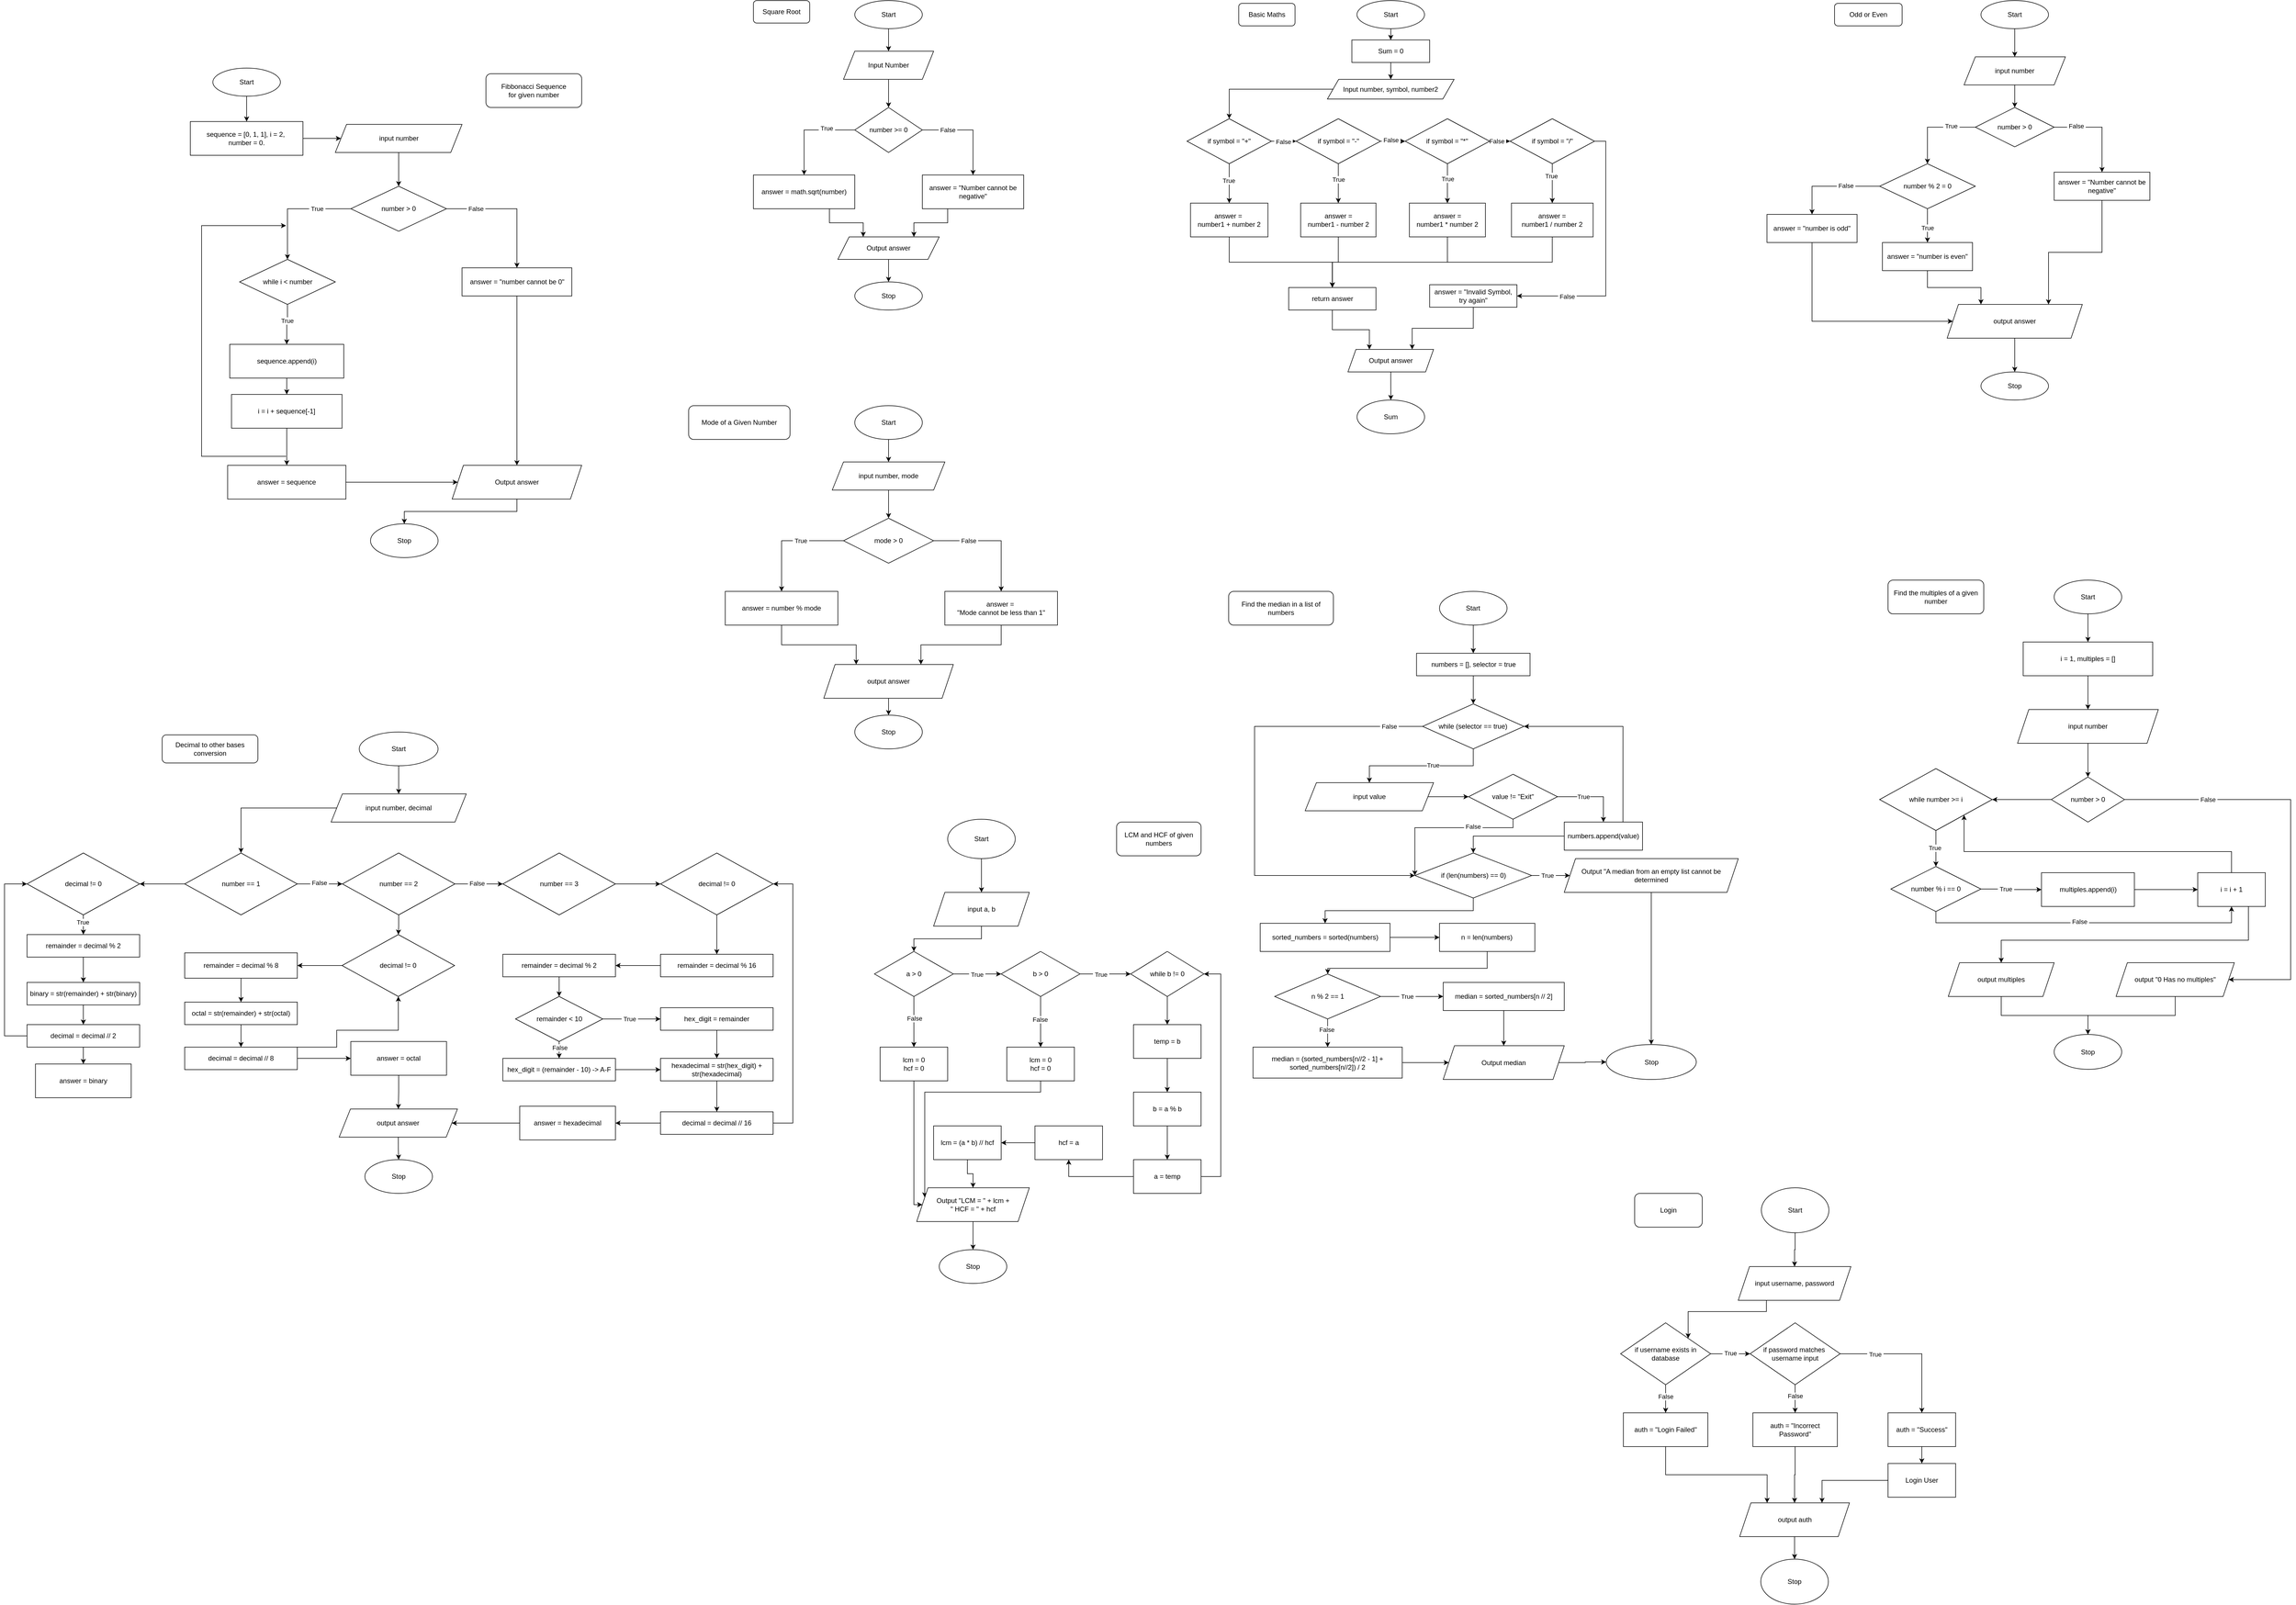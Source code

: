<mxfile version="28.1.0">
  <diagram name="Page-1" id="N7Pm-M6lshDgP5avCQsC">
    <mxGraphModel dx="3123" dy="811" grid="1" gridSize="10" guides="1" tooltips="1" connect="1" arrows="1" fold="1" page="1" pageScale="1" pageWidth="850" pageHeight="1100" math="0" shadow="0">
      <root>
        <mxCell id="0" />
        <mxCell id="1" parent="0" />
        <mxCell id="ULviqefrmIrI3ihV1RMq-7" style="edgeStyle=orthogonalEdgeStyle;rounded=0;orthogonalLoop=1;jettySize=auto;html=1;exitX=0.5;exitY=1;exitDx=0;exitDy=0;entryX=0.5;entryY=0;entryDx=0;entryDy=0;" parent="1" source="ULviqefrmIrI3ihV1RMq-1" target="ULviqefrmIrI3ihV1RMq-3" edge="1">
          <mxGeometry relative="1" as="geometry" />
        </mxCell>
        <mxCell id="ULviqefrmIrI3ihV1RMq-1" value="Start" style="ellipse;whiteSpace=wrap;html=1;" parent="1" vertex="1">
          <mxGeometry x="200" y="80" width="120" height="50" as="geometry" />
        </mxCell>
        <mxCell id="ULviqefrmIrI3ihV1RMq-2" value="Stop" style="ellipse;whiteSpace=wrap;html=1;" parent="1" vertex="1">
          <mxGeometry x="200" y="580" width="120" height="50" as="geometry" />
        </mxCell>
        <mxCell id="ULviqefrmIrI3ihV1RMq-6" style="edgeStyle=orthogonalEdgeStyle;rounded=0;orthogonalLoop=1;jettySize=auto;html=1;exitX=0.5;exitY=1;exitDx=0;exitDy=0;entryX=0.5;entryY=0;entryDx=0;entryDy=0;" parent="1" source="ULviqefrmIrI3ihV1RMq-3" target="ULviqefrmIrI3ihV1RMq-5" edge="1">
          <mxGeometry relative="1" as="geometry" />
        </mxCell>
        <mxCell id="ULviqefrmIrI3ihV1RMq-3" value="Input Number" style="shape=parallelogram;perimeter=parallelogramPerimeter;whiteSpace=wrap;html=1;fixedSize=1;" parent="1" vertex="1">
          <mxGeometry x="180" y="170" width="160" height="50" as="geometry" />
        </mxCell>
        <mxCell id="ULviqefrmIrI3ihV1RMq-10" style="edgeStyle=orthogonalEdgeStyle;rounded=0;orthogonalLoop=1;jettySize=auto;html=1;exitX=0;exitY=0.5;exitDx=0;exitDy=0;entryX=0.5;entryY=0;entryDx=0;entryDy=0;" parent="1" source="ULviqefrmIrI3ihV1RMq-5" target="ULviqefrmIrI3ihV1RMq-8" edge="1">
          <mxGeometry relative="1" as="geometry" />
        </mxCell>
        <mxCell id="ULviqefrmIrI3ihV1RMq-12" value="&amp;nbsp;True&amp;nbsp;" style="edgeLabel;html=1;align=center;verticalAlign=middle;resizable=0;points=[];" parent="ULviqefrmIrI3ihV1RMq-10" vertex="1" connectable="0">
          <mxGeometry x="-0.404" y="-3" relative="1" as="geometry">
            <mxPoint as="offset" />
          </mxGeometry>
        </mxCell>
        <mxCell id="ULviqefrmIrI3ihV1RMq-11" style="edgeStyle=orthogonalEdgeStyle;rounded=0;orthogonalLoop=1;jettySize=auto;html=1;exitX=1;exitY=0.5;exitDx=0;exitDy=0;entryX=0.5;entryY=0;entryDx=0;entryDy=0;" parent="1" source="ULviqefrmIrI3ihV1RMq-5" target="ULviqefrmIrI3ihV1RMq-9" edge="1">
          <mxGeometry relative="1" as="geometry" />
        </mxCell>
        <mxCell id="ULviqefrmIrI3ihV1RMq-13" value="&amp;nbsp;False&amp;nbsp;" style="edgeLabel;html=1;align=center;verticalAlign=middle;resizable=0;points=[];" parent="ULviqefrmIrI3ihV1RMq-11" vertex="1" connectable="0">
          <mxGeometry x="-0.475" relative="1" as="geometry">
            <mxPoint as="offset" />
          </mxGeometry>
        </mxCell>
        <mxCell id="ULviqefrmIrI3ihV1RMq-5" value="number &amp;gt;= 0" style="rhombus;whiteSpace=wrap;html=1;" parent="1" vertex="1">
          <mxGeometry x="200" y="270" width="120" height="80" as="geometry" />
        </mxCell>
        <mxCell id="ULviqefrmIrI3ihV1RMq-15" style="edgeStyle=orthogonalEdgeStyle;rounded=0;orthogonalLoop=1;jettySize=auto;html=1;exitX=0.75;exitY=1;exitDx=0;exitDy=0;entryX=0.25;entryY=0;entryDx=0;entryDy=0;" parent="1" source="ULviqefrmIrI3ihV1RMq-8" target="ULviqefrmIrI3ihV1RMq-14" edge="1">
          <mxGeometry relative="1" as="geometry" />
        </mxCell>
        <mxCell id="ULviqefrmIrI3ihV1RMq-8" value="answer = math.sqrt(number)" style="rounded=0;whiteSpace=wrap;html=1;" parent="1" vertex="1">
          <mxGeometry x="20" y="390" width="180" height="60" as="geometry" />
        </mxCell>
        <mxCell id="ULviqefrmIrI3ihV1RMq-16" style="edgeStyle=orthogonalEdgeStyle;rounded=0;orthogonalLoop=1;jettySize=auto;html=1;exitX=0.25;exitY=1;exitDx=0;exitDy=0;entryX=0.75;entryY=0;entryDx=0;entryDy=0;" parent="1" source="ULviqefrmIrI3ihV1RMq-9" target="ULviqefrmIrI3ihV1RMq-14" edge="1">
          <mxGeometry relative="1" as="geometry" />
        </mxCell>
        <mxCell id="ULviqefrmIrI3ihV1RMq-9" value="answer = &quot;Number cannot be negative&quot;" style="rounded=0;whiteSpace=wrap;html=1;" parent="1" vertex="1">
          <mxGeometry x="320" y="390" width="180" height="60" as="geometry" />
        </mxCell>
        <mxCell id="ULviqefrmIrI3ihV1RMq-17" style="edgeStyle=orthogonalEdgeStyle;rounded=0;orthogonalLoop=1;jettySize=auto;html=1;exitX=0.5;exitY=1;exitDx=0;exitDy=0;entryX=0.5;entryY=0;entryDx=0;entryDy=0;" parent="1" source="ULviqefrmIrI3ihV1RMq-14" target="ULviqefrmIrI3ihV1RMq-2" edge="1">
          <mxGeometry relative="1" as="geometry" />
        </mxCell>
        <mxCell id="ULviqefrmIrI3ihV1RMq-14" value="Output answer" style="shape=parallelogram;perimeter=parallelogramPerimeter;whiteSpace=wrap;html=1;fixedSize=1;size=20;" parent="1" vertex="1">
          <mxGeometry x="170" y="500" width="180" height="40" as="geometry" />
        </mxCell>
        <mxCell id="ULviqefrmIrI3ihV1RMq-18" value="Square Root" style="rounded=1;whiteSpace=wrap;html=1;" parent="1" vertex="1">
          <mxGeometry x="20" y="80" width="100" height="40" as="geometry" />
        </mxCell>
        <mxCell id="ULviqefrmIrI3ihV1RMq-36" style="edgeStyle=orthogonalEdgeStyle;rounded=0;orthogonalLoop=1;jettySize=auto;html=1;exitX=0.5;exitY=1;exitDx=0;exitDy=0;entryX=0.5;entryY=0;entryDx=0;entryDy=0;" parent="1" source="ULviqefrmIrI3ihV1RMq-19" target="ULviqefrmIrI3ihV1RMq-35" edge="1">
          <mxGeometry relative="1" as="geometry" />
        </mxCell>
        <mxCell id="ULviqefrmIrI3ihV1RMq-19" value="Start" style="ellipse;whiteSpace=wrap;html=1;" parent="1" vertex="1">
          <mxGeometry x="1091.87" y="80" width="120" height="50" as="geometry" />
        </mxCell>
        <mxCell id="ULviqefrmIrI3ihV1RMq-20" value="Basic Maths" style="rounded=1;whiteSpace=wrap;html=1;" parent="1" vertex="1">
          <mxGeometry x="881.87" y="85" width="100" height="40" as="geometry" />
        </mxCell>
        <mxCell id="ULviqefrmIrI3ihV1RMq-26" style="edgeStyle=orthogonalEdgeStyle;rounded=0;orthogonalLoop=1;jettySize=auto;html=1;entryX=0.5;entryY=0;entryDx=0;entryDy=0;" parent="1" source="ULviqefrmIrI3ihV1RMq-21" target="ULviqefrmIrI3ihV1RMq-22" edge="1">
          <mxGeometry relative="1" as="geometry" />
        </mxCell>
        <mxCell id="ULviqefrmIrI3ihV1RMq-21" value="Input number, symbol, number2" style="shape=parallelogram;perimeter=parallelogramPerimeter;whiteSpace=wrap;html=1;fixedSize=1;" parent="1" vertex="1">
          <mxGeometry x="1039.37" y="220" width="225" height="35" as="geometry" />
        </mxCell>
        <mxCell id="ULviqefrmIrI3ihV1RMq-27" style="edgeStyle=orthogonalEdgeStyle;rounded=0;orthogonalLoop=1;jettySize=auto;html=1;entryX=0;entryY=0.5;entryDx=0;entryDy=0;" parent="1" source="ULviqefrmIrI3ihV1RMq-22" target="ULviqefrmIrI3ihV1RMq-23" edge="1">
          <mxGeometry relative="1" as="geometry" />
        </mxCell>
        <mxCell id="ULviqefrmIrI3ihV1RMq-41" value="&amp;nbsp;False&amp;nbsp;" style="edgeLabel;html=1;align=center;verticalAlign=middle;resizable=0;points=[];" parent="ULviqefrmIrI3ihV1RMq-27" vertex="1" connectable="0">
          <mxGeometry x="-0.065" y="-1" relative="1" as="geometry">
            <mxPoint as="offset" />
          </mxGeometry>
        </mxCell>
        <mxCell id="ULviqefrmIrI3ihV1RMq-40" style="edgeStyle=orthogonalEdgeStyle;rounded=0;orthogonalLoop=1;jettySize=auto;html=1;exitX=0.5;exitY=1;exitDx=0;exitDy=0;entryX=0.5;entryY=0;entryDx=0;entryDy=0;" parent="1" source="ULviqefrmIrI3ihV1RMq-22" target="ULviqefrmIrI3ihV1RMq-33" edge="1">
          <mxGeometry relative="1" as="geometry" />
        </mxCell>
        <mxCell id="ULviqefrmIrI3ihV1RMq-44" value="True" style="edgeLabel;html=1;align=center;verticalAlign=middle;resizable=0;points=[];" parent="ULviqefrmIrI3ihV1RMq-40" vertex="1" connectable="0">
          <mxGeometry x="-0.14" y="-1" relative="1" as="geometry">
            <mxPoint as="offset" />
          </mxGeometry>
        </mxCell>
        <mxCell id="ULviqefrmIrI3ihV1RMq-22" value="if symbol = &quot;+&quot;" style="rhombus;whiteSpace=wrap;html=1;" parent="1" vertex="1">
          <mxGeometry x="789.99" y="290" width="150" height="80" as="geometry" />
        </mxCell>
        <mxCell id="ULviqefrmIrI3ihV1RMq-28" style="edgeStyle=orthogonalEdgeStyle;rounded=0;orthogonalLoop=1;jettySize=auto;html=1;entryX=0;entryY=0.5;entryDx=0;entryDy=0;" parent="1" source="ULviqefrmIrI3ihV1RMq-23" target="ULviqefrmIrI3ihV1RMq-24" edge="1">
          <mxGeometry relative="1" as="geometry" />
        </mxCell>
        <mxCell id="ULviqefrmIrI3ihV1RMq-42" value="&amp;nbsp;False&amp;nbsp;" style="edgeLabel;html=1;align=center;verticalAlign=middle;resizable=0;points=[];" parent="ULviqefrmIrI3ihV1RMq-28" vertex="1" connectable="0">
          <mxGeometry x="-0.177" y="2" relative="1" as="geometry">
            <mxPoint as="offset" />
          </mxGeometry>
        </mxCell>
        <mxCell id="ULviqefrmIrI3ihV1RMq-45" style="edgeStyle=orthogonalEdgeStyle;rounded=0;orthogonalLoop=1;jettySize=auto;html=1;exitX=0.5;exitY=1;exitDx=0;exitDy=0;entryX=0.5;entryY=0;entryDx=0;entryDy=0;" parent="1" source="ULviqefrmIrI3ihV1RMq-23" target="ULviqefrmIrI3ihV1RMq-34" edge="1">
          <mxGeometry relative="1" as="geometry" />
        </mxCell>
        <mxCell id="ULviqefrmIrI3ihV1RMq-48" value="True" style="edgeLabel;html=1;align=center;verticalAlign=middle;resizable=0;points=[];" parent="ULviqefrmIrI3ihV1RMq-45" vertex="1" connectable="0">
          <mxGeometry x="-0.215" relative="1" as="geometry">
            <mxPoint as="offset" />
          </mxGeometry>
        </mxCell>
        <mxCell id="ULviqefrmIrI3ihV1RMq-23" value="if symbol = &quot;-&quot;" style="rhombus;whiteSpace=wrap;html=1;" parent="1" vertex="1">
          <mxGeometry x="983.74" y="290" width="150" height="80" as="geometry" />
        </mxCell>
        <mxCell id="ULviqefrmIrI3ihV1RMq-29" style="edgeStyle=orthogonalEdgeStyle;rounded=0;orthogonalLoop=1;jettySize=auto;html=1;entryX=0;entryY=0.5;entryDx=0;entryDy=0;" parent="1" source="ULviqefrmIrI3ihV1RMq-24" target="ULviqefrmIrI3ihV1RMq-25" edge="1">
          <mxGeometry relative="1" as="geometry" />
        </mxCell>
        <mxCell id="ULviqefrmIrI3ihV1RMq-43" value="&amp;nbsp;False&amp;nbsp;" style="edgeLabel;html=1;align=center;verticalAlign=middle;resizable=0;points=[];" parent="ULviqefrmIrI3ihV1RMq-29" vertex="1" connectable="0">
          <mxGeometry x="-0.448" relative="1" as="geometry">
            <mxPoint as="offset" />
          </mxGeometry>
        </mxCell>
        <mxCell id="ULviqefrmIrI3ihV1RMq-46" style="edgeStyle=orthogonalEdgeStyle;rounded=0;orthogonalLoop=1;jettySize=auto;html=1;exitX=0.5;exitY=1;exitDx=0;exitDy=0;entryX=0.5;entryY=0;entryDx=0;entryDy=0;" parent="1" source="ULviqefrmIrI3ihV1RMq-24" target="ULviqefrmIrI3ihV1RMq-38" edge="1">
          <mxGeometry relative="1" as="geometry" />
        </mxCell>
        <mxCell id="ULviqefrmIrI3ihV1RMq-49" value="True" style="edgeLabel;html=1;align=center;verticalAlign=middle;resizable=0;points=[];" parent="ULviqefrmIrI3ihV1RMq-46" vertex="1" connectable="0">
          <mxGeometry x="-0.24" relative="1" as="geometry">
            <mxPoint as="offset" />
          </mxGeometry>
        </mxCell>
        <mxCell id="ULviqefrmIrI3ihV1RMq-24" value="if symbol = &quot;*&quot;" style="rhombus;whiteSpace=wrap;html=1;" parent="1" vertex="1">
          <mxGeometry x="1177.49" y="290" width="150" height="80" as="geometry" />
        </mxCell>
        <mxCell id="ULviqefrmIrI3ihV1RMq-47" style="edgeStyle=orthogonalEdgeStyle;rounded=0;orthogonalLoop=1;jettySize=auto;html=1;exitX=0.5;exitY=1;exitDx=0;exitDy=0;entryX=0.5;entryY=0;entryDx=0;entryDy=0;" parent="1" source="ULviqefrmIrI3ihV1RMq-25" target="ULviqefrmIrI3ihV1RMq-39" edge="1">
          <mxGeometry relative="1" as="geometry" />
        </mxCell>
        <mxCell id="ULviqefrmIrI3ihV1RMq-50" value="True" style="edgeLabel;html=1;align=center;verticalAlign=middle;resizable=0;points=[];" parent="ULviqefrmIrI3ihV1RMq-47" vertex="1" connectable="0">
          <mxGeometry x="-0.389" y="-2" relative="1" as="geometry">
            <mxPoint as="offset" />
          </mxGeometry>
        </mxCell>
        <mxCell id="ULviqefrmIrI3ihV1RMq-60" style="edgeStyle=orthogonalEdgeStyle;rounded=0;orthogonalLoop=1;jettySize=auto;html=1;exitX=1;exitY=0.5;exitDx=0;exitDy=0;entryX=1;entryY=0.5;entryDx=0;entryDy=0;" parent="1" source="ULviqefrmIrI3ihV1RMq-25" target="ULviqefrmIrI3ihV1RMq-51" edge="1">
          <mxGeometry relative="1" as="geometry" />
        </mxCell>
        <mxCell id="ULviqefrmIrI3ihV1RMq-61" value="&amp;nbsp;False&amp;nbsp;" style="edgeLabel;html=1;align=center;verticalAlign=middle;resizable=0;points=[];" parent="ULviqefrmIrI3ihV1RMq-60" vertex="1" connectable="0">
          <mxGeometry x="0.607" y="1" relative="1" as="geometry">
            <mxPoint as="offset" />
          </mxGeometry>
        </mxCell>
        <mxCell id="ULviqefrmIrI3ihV1RMq-25" value="if symbol = &quot;/&quot;" style="rhombus;whiteSpace=wrap;html=1;" parent="1" vertex="1">
          <mxGeometry x="1363.74" y="290" width="150" height="80" as="geometry" />
        </mxCell>
        <mxCell id="ULviqefrmIrI3ihV1RMq-55" style="edgeStyle=orthogonalEdgeStyle;rounded=0;orthogonalLoop=1;jettySize=auto;html=1;exitX=0.5;exitY=1;exitDx=0;exitDy=0;entryX=0.5;entryY=0;entryDx=0;entryDy=0;" parent="1" source="ULviqefrmIrI3ihV1RMq-33" target="ULviqefrmIrI3ihV1RMq-52" edge="1">
          <mxGeometry relative="1" as="geometry" />
        </mxCell>
        <mxCell id="ULviqefrmIrI3ihV1RMq-33" value="answer =&amp;nbsp;&lt;div&gt;number1 + number 2&lt;/div&gt;" style="rounded=0;whiteSpace=wrap;html=1;" parent="1" vertex="1">
          <mxGeometry x="796.24" y="440" width="137.51" height="60" as="geometry" />
        </mxCell>
        <mxCell id="ULviqefrmIrI3ihV1RMq-59" style="edgeStyle=orthogonalEdgeStyle;rounded=0;orthogonalLoop=1;jettySize=auto;html=1;exitX=0.5;exitY=1;exitDx=0;exitDy=0;entryX=0.5;entryY=0;entryDx=0;entryDy=0;" parent="1" source="ULviqefrmIrI3ihV1RMq-34" target="ULviqefrmIrI3ihV1RMq-52" edge="1">
          <mxGeometry relative="1" as="geometry" />
        </mxCell>
        <mxCell id="ULviqefrmIrI3ihV1RMq-34" value="answer =&lt;div&gt;number1 - number 2&lt;/div&gt;" style="rounded=0;whiteSpace=wrap;html=1;" parent="1" vertex="1">
          <mxGeometry x="991.86" y="440" width="133.76" height="60" as="geometry" />
        </mxCell>
        <mxCell id="ULviqefrmIrI3ihV1RMq-37" style="edgeStyle=orthogonalEdgeStyle;rounded=0;orthogonalLoop=1;jettySize=auto;html=1;exitX=0.5;exitY=1;exitDx=0;exitDy=0;entryX=0.5;entryY=0;entryDx=0;entryDy=0;" parent="1" source="ULviqefrmIrI3ihV1RMq-35" target="ULviqefrmIrI3ihV1RMq-21" edge="1">
          <mxGeometry relative="1" as="geometry" />
        </mxCell>
        <mxCell id="ULviqefrmIrI3ihV1RMq-35" value="Sum = 0" style="rounded=0;whiteSpace=wrap;html=1;" parent="1" vertex="1">
          <mxGeometry x="1082.8" y="150" width="138.13" height="40" as="geometry" />
        </mxCell>
        <mxCell id="ULviqefrmIrI3ihV1RMq-57" style="edgeStyle=orthogonalEdgeStyle;rounded=0;orthogonalLoop=1;jettySize=auto;html=1;exitX=0.5;exitY=1;exitDx=0;exitDy=0;entryX=0.5;entryY=0;entryDx=0;entryDy=0;" parent="1" source="ULviqefrmIrI3ihV1RMq-38" target="ULviqefrmIrI3ihV1RMq-52" edge="1">
          <mxGeometry relative="1" as="geometry" />
        </mxCell>
        <mxCell id="ULviqefrmIrI3ihV1RMq-38" value="answer =&lt;div&gt;number1 * number 2&lt;/div&gt;" style="rounded=0;whiteSpace=wrap;html=1;" parent="1" vertex="1">
          <mxGeometry x="1184.99" y="440" width="134.99" height="60" as="geometry" />
        </mxCell>
        <mxCell id="ULviqefrmIrI3ihV1RMq-58" style="edgeStyle=orthogonalEdgeStyle;rounded=0;orthogonalLoop=1;jettySize=auto;html=1;exitX=0.5;exitY=1;exitDx=0;exitDy=0;entryX=0.5;entryY=0;entryDx=0;entryDy=0;" parent="1" source="ULviqefrmIrI3ihV1RMq-39" target="ULviqefrmIrI3ihV1RMq-52" edge="1">
          <mxGeometry relative="1" as="geometry" />
        </mxCell>
        <mxCell id="ULviqefrmIrI3ihV1RMq-39" value="answer =&lt;div&gt;number1 / number 2&lt;/div&gt;" style="rounded=0;whiteSpace=wrap;html=1;" parent="1" vertex="1">
          <mxGeometry x="1366.24" y="440" width="145" height="60" as="geometry" />
        </mxCell>
        <mxCell id="ZMon0sl5ylTNYFtvw5zo-4" style="edgeStyle=orthogonalEdgeStyle;rounded=0;orthogonalLoop=1;jettySize=auto;html=1;exitX=0.5;exitY=1;exitDx=0;exitDy=0;entryX=0.75;entryY=0;entryDx=0;entryDy=0;" parent="1" source="ULviqefrmIrI3ihV1RMq-51" target="ULviqefrmIrI3ihV1RMq-53" edge="1">
          <mxGeometry relative="1" as="geometry" />
        </mxCell>
        <mxCell id="ULviqefrmIrI3ihV1RMq-51" value="answer = &quot;Invalid Symbol, try again&quot;" style="rounded=0;whiteSpace=wrap;html=1;" parent="1" vertex="1">
          <mxGeometry x="1220.93" y="585" width="155" height="40" as="geometry" />
        </mxCell>
        <mxCell id="ULviqefrmIrI3ihV1RMq-62" style="edgeStyle=orthogonalEdgeStyle;rounded=0;orthogonalLoop=1;jettySize=auto;html=1;exitX=0.5;exitY=1;exitDx=0;exitDy=0;entryX=0.25;entryY=0;entryDx=0;entryDy=0;" parent="1" source="ULviqefrmIrI3ihV1RMq-52" target="ULviqefrmIrI3ihV1RMq-53" edge="1">
          <mxGeometry relative="1" as="geometry" />
        </mxCell>
        <mxCell id="ULviqefrmIrI3ihV1RMq-52" value="return answer" style="rounded=0;whiteSpace=wrap;html=1;" parent="1" vertex="1">
          <mxGeometry x="970.62" y="590" width="155" height="40" as="geometry" />
        </mxCell>
        <mxCell id="ULviqefrmIrI3ihV1RMq-63" style="edgeStyle=orthogonalEdgeStyle;rounded=0;orthogonalLoop=1;jettySize=auto;html=1;exitX=0.5;exitY=1;exitDx=0;exitDy=0;entryX=0.5;entryY=0;entryDx=0;entryDy=0;" parent="1" source="ULviqefrmIrI3ihV1RMq-53" target="ULviqefrmIrI3ihV1RMq-54" edge="1">
          <mxGeometry relative="1" as="geometry" />
        </mxCell>
        <mxCell id="ULviqefrmIrI3ihV1RMq-53" value="Output answer" style="shape=parallelogram;perimeter=parallelogramPerimeter;whiteSpace=wrap;html=1;fixedSize=1;size=14.13;" parent="1" vertex="1">
          <mxGeometry x="1075.87" y="700" width="152" height="40" as="geometry" />
        </mxCell>
        <mxCell id="ULviqefrmIrI3ihV1RMq-54" value="Sum" style="ellipse;whiteSpace=wrap;html=1;" parent="1" vertex="1">
          <mxGeometry x="1092" y="790" width="120" height="60" as="geometry" />
        </mxCell>
        <mxCell id="rDMae4r01eL3OOVDdPtL-11" style="edgeStyle=orthogonalEdgeStyle;rounded=0;orthogonalLoop=1;jettySize=auto;html=1;exitX=0.5;exitY=1;exitDx=0;exitDy=0;entryX=0.5;entryY=0;entryDx=0;entryDy=0;" parent="1" source="rDMae4r01eL3OOVDdPtL-1" target="rDMae4r01eL3OOVDdPtL-3" edge="1">
          <mxGeometry relative="1" as="geometry" />
        </mxCell>
        <mxCell id="rDMae4r01eL3OOVDdPtL-1" value="Start" style="ellipse;whiteSpace=wrap;html=1;" parent="1" vertex="1">
          <mxGeometry x="2200" y="80" width="120" height="50" as="geometry" />
        </mxCell>
        <mxCell id="rDMae4r01eL3OOVDdPtL-2" value="Odd or Even" style="rounded=1;whiteSpace=wrap;html=1;" parent="1" vertex="1">
          <mxGeometry x="1940" y="85" width="120" height="40" as="geometry" />
        </mxCell>
        <mxCell id="rDMae4r01eL3OOVDdPtL-10" style="edgeStyle=orthogonalEdgeStyle;rounded=0;orthogonalLoop=1;jettySize=auto;html=1;exitX=0.5;exitY=1;exitDx=0;exitDy=0;entryX=0.5;entryY=0;entryDx=0;entryDy=0;" parent="1" source="rDMae4r01eL3OOVDdPtL-3" target="rDMae4r01eL3OOVDdPtL-4" edge="1">
          <mxGeometry relative="1" as="geometry" />
        </mxCell>
        <mxCell id="rDMae4r01eL3OOVDdPtL-3" value="input number" style="shape=parallelogram;perimeter=parallelogramPerimeter;whiteSpace=wrap;html=1;fixedSize=1;" parent="1" vertex="1">
          <mxGeometry x="2170" y="180" width="180" height="50" as="geometry" />
        </mxCell>
        <mxCell id="rDMae4r01eL3OOVDdPtL-7" style="edgeStyle=orthogonalEdgeStyle;rounded=0;orthogonalLoop=1;jettySize=auto;html=1;exitX=0;exitY=0.5;exitDx=0;exitDy=0;entryX=0.5;entryY=0;entryDx=0;entryDy=0;" parent="1" source="rDMae4r01eL3OOVDdPtL-4" target="rDMae4r01eL3OOVDdPtL-6" edge="1">
          <mxGeometry relative="1" as="geometry" />
        </mxCell>
        <mxCell id="rDMae4r01eL3OOVDdPtL-17" value="&amp;nbsp;True&amp;nbsp;" style="edgeLabel;html=1;align=center;verticalAlign=middle;resizable=0;points=[];" parent="rDMae4r01eL3OOVDdPtL-7" vertex="1" connectable="0">
          <mxGeometry x="-0.421" y="-2" relative="1" as="geometry">
            <mxPoint as="offset" />
          </mxGeometry>
        </mxCell>
        <mxCell id="rDMae4r01eL3OOVDdPtL-12" style="edgeStyle=orthogonalEdgeStyle;rounded=0;orthogonalLoop=1;jettySize=auto;html=1;exitX=1;exitY=0.5;exitDx=0;exitDy=0;entryX=0.5;entryY=0;entryDx=0;entryDy=0;" parent="1" source="rDMae4r01eL3OOVDdPtL-4" target="rDMae4r01eL3OOVDdPtL-9" edge="1">
          <mxGeometry relative="1" as="geometry" />
        </mxCell>
        <mxCell id="rDMae4r01eL3OOVDdPtL-18" value="&amp;nbsp;False&amp;nbsp;" style="edgeLabel;html=1;align=center;verticalAlign=middle;resizable=0;points=[];" parent="rDMae4r01eL3OOVDdPtL-12" vertex="1" connectable="0">
          <mxGeometry x="-0.532" y="2" relative="1" as="geometry">
            <mxPoint as="offset" />
          </mxGeometry>
        </mxCell>
        <mxCell id="rDMae4r01eL3OOVDdPtL-4" value="number &amp;gt; 0" style="rhombus;whiteSpace=wrap;html=1;" parent="1" vertex="1">
          <mxGeometry x="2190" y="270" width="140" height="70" as="geometry" />
        </mxCell>
        <mxCell id="rDMae4r01eL3OOVDdPtL-15" style="edgeStyle=orthogonalEdgeStyle;rounded=0;orthogonalLoop=1;jettySize=auto;html=1;exitX=0;exitY=0.5;exitDx=0;exitDy=0;entryX=0.5;entryY=0;entryDx=0;entryDy=0;" parent="1" source="rDMae4r01eL3OOVDdPtL-6" target="rDMae4r01eL3OOVDdPtL-13" edge="1">
          <mxGeometry relative="1" as="geometry" />
        </mxCell>
        <mxCell id="rDMae4r01eL3OOVDdPtL-16" value="&amp;nbsp;False&amp;nbsp;" style="edgeLabel;html=1;align=center;verticalAlign=middle;resizable=0;points=[];" parent="rDMae4r01eL3OOVDdPtL-15" vertex="1" connectable="0">
          <mxGeometry x="-0.289" y="-1" relative="1" as="geometry">
            <mxPoint as="offset" />
          </mxGeometry>
        </mxCell>
        <mxCell id="rDMae4r01eL3OOVDdPtL-19" style="edgeStyle=orthogonalEdgeStyle;rounded=0;orthogonalLoop=1;jettySize=auto;html=1;exitX=0.5;exitY=1;exitDx=0;exitDy=0;entryX=0.5;entryY=0;entryDx=0;entryDy=0;" parent="1" source="rDMae4r01eL3OOVDdPtL-6" target="rDMae4r01eL3OOVDdPtL-14" edge="1">
          <mxGeometry relative="1" as="geometry" />
        </mxCell>
        <mxCell id="rDMae4r01eL3OOVDdPtL-20" value="True" style="edgeLabel;html=1;align=center;verticalAlign=middle;resizable=0;points=[];" parent="rDMae4r01eL3OOVDdPtL-19" vertex="1" connectable="0">
          <mxGeometry x="0.113" relative="1" as="geometry">
            <mxPoint as="offset" />
          </mxGeometry>
        </mxCell>
        <mxCell id="rDMae4r01eL3OOVDdPtL-6" value="number % 2 = 0" style="rhombus;whiteSpace=wrap;html=1;" parent="1" vertex="1">
          <mxGeometry x="2020" y="370" width="170" height="80" as="geometry" />
        </mxCell>
        <mxCell id="rDMae4r01eL3OOVDdPtL-24" style="edgeStyle=orthogonalEdgeStyle;rounded=0;orthogonalLoop=1;jettySize=auto;html=1;exitX=0.5;exitY=1;exitDx=0;exitDy=0;entryX=0.75;entryY=0;entryDx=0;entryDy=0;" parent="1" source="rDMae4r01eL3OOVDdPtL-9" target="rDMae4r01eL3OOVDdPtL-21" edge="1">
          <mxGeometry relative="1" as="geometry" />
        </mxCell>
        <mxCell id="rDMae4r01eL3OOVDdPtL-9" value="answer = &quot;Number cannot be negative&quot;" style="rounded=0;whiteSpace=wrap;html=1;" parent="1" vertex="1">
          <mxGeometry x="2330" y="385" width="170" height="50" as="geometry" />
        </mxCell>
        <mxCell id="rDMae4r01eL3OOVDdPtL-22" style="edgeStyle=orthogonalEdgeStyle;rounded=0;orthogonalLoop=1;jettySize=auto;html=1;exitX=0.5;exitY=1;exitDx=0;exitDy=0;entryX=0;entryY=0.5;entryDx=0;entryDy=0;" parent="1" source="rDMae4r01eL3OOVDdPtL-13" target="rDMae4r01eL3OOVDdPtL-21" edge="1">
          <mxGeometry relative="1" as="geometry">
            <Array as="points">
              <mxPoint x="1900" y="650" />
            </Array>
          </mxGeometry>
        </mxCell>
        <mxCell id="rDMae4r01eL3OOVDdPtL-13" value="answer = &quot;number is odd&quot;" style="rounded=0;whiteSpace=wrap;html=1;" parent="1" vertex="1">
          <mxGeometry x="1820" y="460" width="160" height="50" as="geometry" />
        </mxCell>
        <mxCell id="rDMae4r01eL3OOVDdPtL-23" style="edgeStyle=orthogonalEdgeStyle;rounded=0;orthogonalLoop=1;jettySize=auto;html=1;exitX=0.5;exitY=1;exitDx=0;exitDy=0;entryX=0.25;entryY=0;entryDx=0;entryDy=0;" parent="1" source="rDMae4r01eL3OOVDdPtL-14" target="rDMae4r01eL3OOVDdPtL-21" edge="1">
          <mxGeometry relative="1" as="geometry" />
        </mxCell>
        <mxCell id="rDMae4r01eL3OOVDdPtL-14" value="answer = &quot;number is even&quot;" style="rounded=0;whiteSpace=wrap;html=1;" parent="1" vertex="1">
          <mxGeometry x="2025" y="510" width="160" height="50" as="geometry" />
        </mxCell>
        <mxCell id="rDMae4r01eL3OOVDdPtL-26" style="edgeStyle=orthogonalEdgeStyle;rounded=0;orthogonalLoop=1;jettySize=auto;html=1;exitX=0.5;exitY=1;exitDx=0;exitDy=0;entryX=0.5;entryY=0;entryDx=0;entryDy=0;" parent="1" source="rDMae4r01eL3OOVDdPtL-21" target="rDMae4r01eL3OOVDdPtL-25" edge="1">
          <mxGeometry relative="1" as="geometry" />
        </mxCell>
        <mxCell id="rDMae4r01eL3OOVDdPtL-21" value="output answer" style="shape=parallelogram;perimeter=parallelogramPerimeter;whiteSpace=wrap;html=1;fixedSize=1;" parent="1" vertex="1">
          <mxGeometry x="2140" y="620" width="240" height="60" as="geometry" />
        </mxCell>
        <mxCell id="rDMae4r01eL3OOVDdPtL-25" value="Stop" style="ellipse;whiteSpace=wrap;html=1;" parent="1" vertex="1">
          <mxGeometry x="2200" y="740" width="120" height="50" as="geometry" />
        </mxCell>
        <mxCell id="awhtREFP2zytxqU-kSv6-9" style="edgeStyle=orthogonalEdgeStyle;rounded=0;orthogonalLoop=1;jettySize=auto;html=1;exitX=0.5;exitY=1;exitDx=0;exitDy=0;entryX=0.5;entryY=0;entryDx=0;entryDy=0;" parent="1" source="awhtREFP2zytxqU-kSv6-1" target="awhtREFP2zytxqU-kSv6-4" edge="1">
          <mxGeometry relative="1" as="geometry" />
        </mxCell>
        <mxCell id="awhtREFP2zytxqU-kSv6-1" value="Start" style="ellipse;whiteSpace=wrap;html=1;" parent="1" vertex="1">
          <mxGeometry x="200" y="800" width="120" height="60" as="geometry" />
        </mxCell>
        <mxCell id="awhtREFP2zytxqU-kSv6-2" value="Stop" style="ellipse;whiteSpace=wrap;html=1;" parent="1" vertex="1">
          <mxGeometry x="200" y="1350" width="120" height="60" as="geometry" />
        </mxCell>
        <mxCell id="awhtREFP2zytxqU-kSv6-3" value="Mode of a Given Number" style="rounded=1;whiteSpace=wrap;html=1;" parent="1" vertex="1">
          <mxGeometry x="-95" y="800" width="180" height="60" as="geometry" />
        </mxCell>
        <mxCell id="awhtREFP2zytxqU-kSv6-10" style="edgeStyle=orthogonalEdgeStyle;rounded=0;orthogonalLoop=1;jettySize=auto;html=1;exitX=0.5;exitY=1;exitDx=0;exitDy=0;entryX=0.5;entryY=0;entryDx=0;entryDy=0;" parent="1" source="awhtREFP2zytxqU-kSv6-4" target="awhtREFP2zytxqU-kSv6-5" edge="1">
          <mxGeometry relative="1" as="geometry" />
        </mxCell>
        <mxCell id="awhtREFP2zytxqU-kSv6-4" value="input number, mode" style="shape=parallelogram;perimeter=parallelogramPerimeter;whiteSpace=wrap;html=1;fixedSize=1;" parent="1" vertex="1">
          <mxGeometry x="160" y="900" width="200" height="50" as="geometry" />
        </mxCell>
        <mxCell id="awhtREFP2zytxqU-kSv6-11" style="edgeStyle=orthogonalEdgeStyle;rounded=0;orthogonalLoop=1;jettySize=auto;html=1;exitX=0;exitY=0.5;exitDx=0;exitDy=0;entryX=0.5;entryY=0;entryDx=0;entryDy=0;" parent="1" source="awhtREFP2zytxqU-kSv6-5" target="awhtREFP2zytxqU-kSv6-6" edge="1">
          <mxGeometry relative="1" as="geometry" />
        </mxCell>
        <mxCell id="awhtREFP2zytxqU-kSv6-21" value="&amp;nbsp;True&amp;nbsp;" style="edgeLabel;html=1;align=center;verticalAlign=middle;resizable=0;points=[];" parent="awhtREFP2zytxqU-kSv6-11" vertex="1" connectable="0">
          <mxGeometry x="-0.236" relative="1" as="geometry">
            <mxPoint as="offset" />
          </mxGeometry>
        </mxCell>
        <mxCell id="awhtREFP2zytxqU-kSv6-12" style="edgeStyle=orthogonalEdgeStyle;rounded=0;orthogonalLoop=1;jettySize=auto;html=1;exitX=1;exitY=0.5;exitDx=0;exitDy=0;entryX=0.5;entryY=0;entryDx=0;entryDy=0;" parent="1" source="awhtREFP2zytxqU-kSv6-5" target="awhtREFP2zytxqU-kSv6-8" edge="1">
          <mxGeometry relative="1" as="geometry" />
        </mxCell>
        <mxCell id="awhtREFP2zytxqU-kSv6-22" value="&amp;nbsp;False&amp;nbsp;" style="edgeLabel;html=1;align=center;verticalAlign=middle;resizable=0;points=[];" parent="awhtREFP2zytxqU-kSv6-12" vertex="1" connectable="0">
          <mxGeometry x="-0.414" relative="1" as="geometry">
            <mxPoint as="offset" />
          </mxGeometry>
        </mxCell>
        <mxCell id="awhtREFP2zytxqU-kSv6-5" value="mode &amp;gt; 0" style="rhombus;whiteSpace=wrap;html=1;" parent="1" vertex="1">
          <mxGeometry x="180" y="1000" width="160" height="80" as="geometry" />
        </mxCell>
        <mxCell id="awhtREFP2zytxqU-kSv6-13" style="edgeStyle=orthogonalEdgeStyle;rounded=0;orthogonalLoop=1;jettySize=auto;html=1;exitX=0.5;exitY=1;exitDx=0;exitDy=0;entryX=0.25;entryY=0;entryDx=0;entryDy=0;" parent="1" source="awhtREFP2zytxqU-kSv6-6" target="awhtREFP2zytxqU-kSv6-7" edge="1">
          <mxGeometry relative="1" as="geometry" />
        </mxCell>
        <mxCell id="awhtREFP2zytxqU-kSv6-6" value="answer = number % mode" style="rounded=0;whiteSpace=wrap;html=1;" parent="1" vertex="1">
          <mxGeometry x="-30" y="1130" width="200" height="60" as="geometry" />
        </mxCell>
        <mxCell id="awhtREFP2zytxqU-kSv6-15" style="edgeStyle=orthogonalEdgeStyle;rounded=0;orthogonalLoop=1;jettySize=auto;html=1;exitX=0.5;exitY=1;exitDx=0;exitDy=0;entryX=0.5;entryY=0;entryDx=0;entryDy=0;" parent="1" source="awhtREFP2zytxqU-kSv6-7" target="awhtREFP2zytxqU-kSv6-2" edge="1">
          <mxGeometry relative="1" as="geometry" />
        </mxCell>
        <mxCell id="awhtREFP2zytxqU-kSv6-7" value="output answer" style="shape=parallelogram;perimeter=parallelogramPerimeter;whiteSpace=wrap;html=1;fixedSize=1;" parent="1" vertex="1">
          <mxGeometry x="145" y="1260" width="230" height="60" as="geometry" />
        </mxCell>
        <mxCell id="awhtREFP2zytxqU-kSv6-14" style="edgeStyle=orthogonalEdgeStyle;rounded=0;orthogonalLoop=1;jettySize=auto;html=1;exitX=0.5;exitY=1;exitDx=0;exitDy=0;entryX=0.75;entryY=0;entryDx=0;entryDy=0;" parent="1" source="awhtREFP2zytxqU-kSv6-8" target="awhtREFP2zytxqU-kSv6-7" edge="1">
          <mxGeometry relative="1" as="geometry" />
        </mxCell>
        <mxCell id="awhtREFP2zytxqU-kSv6-8" value="&lt;div&gt;answer =&amp;nbsp;&lt;/div&gt;&lt;div&gt;&quot;Mode cannot be less than 1&quot;&lt;/div&gt;" style="rounded=0;whiteSpace=wrap;html=1;" parent="1" vertex="1">
          <mxGeometry x="360" y="1130" width="200" height="60" as="geometry" />
        </mxCell>
        <mxCell id="awhtREFP2zytxqU-kSv6-16" value="Fibbonacci Sequence&lt;div&gt;for given number&lt;/div&gt;" style="rounded=1;whiteSpace=wrap;html=1;" parent="1" vertex="1">
          <mxGeometry x="-455" y="210" width="170" height="60" as="geometry" />
        </mxCell>
        <mxCell id="awhtREFP2zytxqU-kSv6-24" value="" style="edgeStyle=orthogonalEdgeStyle;rounded=0;orthogonalLoop=1;jettySize=auto;html=1;" parent="1" source="awhtREFP2zytxqU-kSv6-17" target="awhtREFP2zytxqU-kSv6-18" edge="1">
          <mxGeometry relative="1" as="geometry" />
        </mxCell>
        <mxCell id="awhtREFP2zytxqU-kSv6-17" value="Start" style="ellipse;whiteSpace=wrap;html=1;" parent="1" vertex="1">
          <mxGeometry x="-940" y="200" width="120" height="50" as="geometry" />
        </mxCell>
        <mxCell id="awhtREFP2zytxqU-kSv6-25" value="" style="edgeStyle=orthogonalEdgeStyle;rounded=0;orthogonalLoop=1;jettySize=auto;html=1;" parent="1" source="awhtREFP2zytxqU-kSv6-18" target="awhtREFP2zytxqU-kSv6-20" edge="1">
          <mxGeometry relative="1" as="geometry" />
        </mxCell>
        <mxCell id="awhtREFP2zytxqU-kSv6-18" value="sequence = [0, 1, 1], i = 2,&amp;nbsp;&lt;div&gt;number = 0.&lt;/div&gt;" style="rounded=0;whiteSpace=wrap;html=1;" parent="1" vertex="1">
          <mxGeometry x="-980" y="295" width="200" height="60" as="geometry" />
        </mxCell>
        <mxCell id="awhtREFP2zytxqU-kSv6-28" style="edgeStyle=orthogonalEdgeStyle;rounded=0;orthogonalLoop=1;jettySize=auto;html=1;exitX=0;exitY=0.5;exitDx=0;exitDy=0;entryX=0.5;entryY=0;entryDx=0;entryDy=0;" parent="1" source="awhtREFP2zytxqU-kSv6-19" target="awhtREFP2zytxqU-kSv6-27" edge="1">
          <mxGeometry relative="1" as="geometry" />
        </mxCell>
        <mxCell id="awhtREFP2zytxqU-kSv6-29" value="&amp;nbsp;True&amp;nbsp;" style="edgeLabel;html=1;align=center;verticalAlign=middle;resizable=0;points=[];" parent="awhtREFP2zytxqU-kSv6-28" vertex="1" connectable="0">
          <mxGeometry x="-0.406" relative="1" as="geometry">
            <mxPoint as="offset" />
          </mxGeometry>
        </mxCell>
        <mxCell id="awhtREFP2zytxqU-kSv6-40" style="edgeStyle=orthogonalEdgeStyle;rounded=0;orthogonalLoop=1;jettySize=auto;html=1;entryX=0.5;entryY=0;entryDx=0;entryDy=0;" parent="1" source="awhtREFP2zytxqU-kSv6-19" target="awhtREFP2zytxqU-kSv6-37" edge="1">
          <mxGeometry relative="1" as="geometry" />
        </mxCell>
        <mxCell id="awhtREFP2zytxqU-kSv6-41" value="&amp;nbsp;False&amp;nbsp;" style="edgeLabel;html=1;align=center;verticalAlign=middle;resizable=0;points=[];" parent="awhtREFP2zytxqU-kSv6-40" vertex="1" connectable="0">
          <mxGeometry x="-0.548" relative="1" as="geometry">
            <mxPoint as="offset" />
          </mxGeometry>
        </mxCell>
        <mxCell id="awhtREFP2zytxqU-kSv6-19" value="number &amp;gt; 0" style="rhombus;whiteSpace=wrap;html=1;" parent="1" vertex="1">
          <mxGeometry x="-695" y="410" width="170" height="80" as="geometry" />
        </mxCell>
        <mxCell id="awhtREFP2zytxqU-kSv6-26" value="" style="edgeStyle=orthogonalEdgeStyle;rounded=0;orthogonalLoop=1;jettySize=auto;html=1;" parent="1" source="awhtREFP2zytxqU-kSv6-20" target="awhtREFP2zytxqU-kSv6-19" edge="1">
          <mxGeometry relative="1" as="geometry" />
        </mxCell>
        <mxCell id="awhtREFP2zytxqU-kSv6-20" value="input number" style="shape=parallelogram;perimeter=parallelogramPerimeter;whiteSpace=wrap;html=1;fixedSize=1;" parent="1" vertex="1">
          <mxGeometry x="-722.5" y="300" width="225" height="50" as="geometry" />
        </mxCell>
        <mxCell id="awhtREFP2zytxqU-kSv6-31" style="edgeStyle=orthogonalEdgeStyle;rounded=0;orthogonalLoop=1;jettySize=auto;html=1;exitX=0.5;exitY=1;exitDx=0;exitDy=0;entryX=0.5;entryY=0;entryDx=0;entryDy=0;" parent="1" source="awhtREFP2zytxqU-kSv6-27" target="awhtREFP2zytxqU-kSv6-30" edge="1">
          <mxGeometry relative="1" as="geometry" />
        </mxCell>
        <mxCell id="awhtREFP2zytxqU-kSv6-32" value="True" style="edgeLabel;html=1;align=center;verticalAlign=middle;resizable=0;points=[];" parent="awhtREFP2zytxqU-kSv6-31" vertex="1" connectable="0">
          <mxGeometry x="-0.221" y="-1" relative="1" as="geometry">
            <mxPoint y="1" as="offset" />
          </mxGeometry>
        </mxCell>
        <mxCell id="awhtREFP2zytxqU-kSv6-27" value="while i &amp;lt; number" style="rhombus;whiteSpace=wrap;html=1;" parent="1" vertex="1">
          <mxGeometry x="-892.5" y="540" width="170" height="80" as="geometry" />
        </mxCell>
        <mxCell id="awhtREFP2zytxqU-kSv6-34" style="edgeStyle=orthogonalEdgeStyle;rounded=0;orthogonalLoop=1;jettySize=auto;html=1;exitX=0.5;exitY=1;exitDx=0;exitDy=0;entryX=0.5;entryY=0;entryDx=0;entryDy=0;" parent="1" source="awhtREFP2zytxqU-kSv6-30" target="awhtREFP2zytxqU-kSv6-33" edge="1">
          <mxGeometry relative="1" as="geometry" />
        </mxCell>
        <mxCell id="awhtREFP2zytxqU-kSv6-30" value="sequence.append(i)" style="rounded=0;whiteSpace=wrap;html=1;" parent="1" vertex="1">
          <mxGeometry x="-910" y="690.97" width="202.5" height="60" as="geometry" />
        </mxCell>
        <mxCell id="awhtREFP2zytxqU-kSv6-44" style="edgeStyle=orthogonalEdgeStyle;rounded=0;orthogonalLoop=1;jettySize=auto;html=1;entryX=0.5;entryY=0;entryDx=0;entryDy=0;" parent="1" source="awhtREFP2zytxqU-kSv6-33" target="awhtREFP2zytxqU-kSv6-36" edge="1">
          <mxGeometry relative="1" as="geometry" />
        </mxCell>
        <mxCell id="awhtREFP2zytxqU-kSv6-33" value="i = i + sequence[-1]" style="rounded=0;whiteSpace=wrap;html=1;" parent="1" vertex="1">
          <mxGeometry x="-906.87" y="780" width="196.25" height="60" as="geometry" />
        </mxCell>
        <mxCell id="awhtREFP2zytxqU-kSv6-50" style="edgeStyle=orthogonalEdgeStyle;rounded=0;orthogonalLoop=1;jettySize=auto;html=1;entryX=0;entryY=0.5;entryDx=0;entryDy=0;" parent="1" source="awhtREFP2zytxqU-kSv6-36" target="awhtREFP2zytxqU-kSv6-48" edge="1">
          <mxGeometry relative="1" as="geometry" />
        </mxCell>
        <mxCell id="awhtREFP2zytxqU-kSv6-36" value="answer = sequence" style="rounded=0;whiteSpace=wrap;html=1;" parent="1" vertex="1">
          <mxGeometry x="-913.74" y="906.03" width="210" height="60" as="geometry" />
        </mxCell>
        <mxCell id="awhtREFP2zytxqU-kSv6-49" style="edgeStyle=orthogonalEdgeStyle;rounded=0;orthogonalLoop=1;jettySize=auto;html=1;exitX=0.5;exitY=1;exitDx=0;exitDy=0;entryX=0.5;entryY=0;entryDx=0;entryDy=0;" parent="1" source="awhtREFP2zytxqU-kSv6-37" target="awhtREFP2zytxqU-kSv6-48" edge="1">
          <mxGeometry relative="1" as="geometry" />
        </mxCell>
        <mxCell id="awhtREFP2zytxqU-kSv6-37" value="answer = &quot;number cannot be 0&quot;" style="rounded=0;whiteSpace=wrap;html=1;" parent="1" vertex="1">
          <mxGeometry x="-497.5" y="555" width="195" height="50" as="geometry" />
        </mxCell>
        <mxCell id="awhtREFP2zytxqU-kSv6-46" value="" style="endArrow=classic;html=1;rounded=0;" parent="1" edge="1">
          <mxGeometry width="50" height="50" relative="1" as="geometry">
            <mxPoint x="-810" y="890" as="sourcePoint" />
            <mxPoint x="-810" y="480" as="targetPoint" />
            <Array as="points">
              <mxPoint x="-960" y="890" />
              <mxPoint x="-960" y="480" />
              <mxPoint x="-900" y="480" />
            </Array>
          </mxGeometry>
        </mxCell>
        <mxCell id="awhtREFP2zytxqU-kSv6-47" value="Stop" style="ellipse;whiteSpace=wrap;html=1;" parent="1" vertex="1">
          <mxGeometry x="-660" y="1010" width="120" height="60" as="geometry" />
        </mxCell>
        <mxCell id="awhtREFP2zytxqU-kSv6-51" style="edgeStyle=orthogonalEdgeStyle;rounded=0;orthogonalLoop=1;jettySize=auto;html=1;exitX=0.5;exitY=1;exitDx=0;exitDy=0;entryX=0.5;entryY=0;entryDx=0;entryDy=0;" parent="1" source="awhtREFP2zytxqU-kSv6-48" target="awhtREFP2zytxqU-kSv6-47" edge="1">
          <mxGeometry relative="1" as="geometry">
            <mxPoint x="-600" y="1026.03" as="targetPoint" />
          </mxGeometry>
        </mxCell>
        <mxCell id="awhtREFP2zytxqU-kSv6-48" value="Output answer" style="shape=parallelogram;perimeter=parallelogramPerimeter;whiteSpace=wrap;html=1;fixedSize=1;" parent="1" vertex="1">
          <mxGeometry x="-515" y="906.03" width="230" height="60" as="geometry" />
        </mxCell>
        <mxCell id="ZMon0sl5ylTNYFtvw5zo-5" style="edgeStyle=orthogonalEdgeStyle;rounded=0;orthogonalLoop=1;jettySize=auto;html=1;exitX=0.5;exitY=1;exitDx=0;exitDy=0;entryX=0.5;entryY=0;entryDx=0;entryDy=0;" parent="1" source="ZMon0sl5ylTNYFtvw5zo-1" target="ZMon0sl5ylTNYFtvw5zo-3" edge="1">
          <mxGeometry relative="1" as="geometry" />
        </mxCell>
        <mxCell id="ZMon0sl5ylTNYFtvw5zo-1" value="Start" style="ellipse;whiteSpace=wrap;html=1;" parent="1" vertex="1">
          <mxGeometry x="-680" y="1380" width="140" height="60" as="geometry" />
        </mxCell>
        <mxCell id="ZMon0sl5ylTNYFtvw5zo-2" value="Decimal to other bases conversion" style="rounded=1;whiteSpace=wrap;html=1;" parent="1" vertex="1">
          <mxGeometry x="-1030" y="1385" width="170" height="50" as="geometry" />
        </mxCell>
        <mxCell id="ZMon0sl5ylTNYFtvw5zo-9" style="edgeStyle=orthogonalEdgeStyle;rounded=0;orthogonalLoop=1;jettySize=auto;html=1;exitX=0;exitY=0.5;exitDx=0;exitDy=0;entryX=0.5;entryY=0;entryDx=0;entryDy=0;" parent="1" source="ZMon0sl5ylTNYFtvw5zo-3" target="ZMon0sl5ylTNYFtvw5zo-6" edge="1">
          <mxGeometry relative="1" as="geometry" />
        </mxCell>
        <mxCell id="ZMon0sl5ylTNYFtvw5zo-3" value="input number, decimal" style="shape=parallelogram;perimeter=parallelogramPerimeter;whiteSpace=wrap;html=1;fixedSize=1;" parent="1" vertex="1">
          <mxGeometry x="-730" y="1490" width="240" height="50" as="geometry" />
        </mxCell>
        <mxCell id="ZMon0sl5ylTNYFtvw5zo-10" style="edgeStyle=orthogonalEdgeStyle;rounded=0;orthogonalLoop=1;jettySize=auto;html=1;exitX=1;exitY=0.5;exitDx=0;exitDy=0;entryX=0;entryY=0.5;entryDx=0;entryDy=0;" parent="1" source="ZMon0sl5ylTNYFtvw5zo-6" target="ZMon0sl5ylTNYFtvw5zo-7" edge="1">
          <mxGeometry relative="1" as="geometry" />
        </mxCell>
        <mxCell id="ZMon0sl5ylTNYFtvw5zo-12" value="&amp;nbsp;False&amp;nbsp;" style="edgeLabel;html=1;align=center;verticalAlign=middle;resizable=0;points=[];" parent="ZMon0sl5ylTNYFtvw5zo-10" vertex="1" connectable="0">
          <mxGeometry x="-0.036" y="2" relative="1" as="geometry">
            <mxPoint as="offset" />
          </mxGeometry>
        </mxCell>
        <mxCell id="Qhy_HePnMfKnItZowpXq-2" value="" style="edgeStyle=orthogonalEdgeStyle;rounded=0;orthogonalLoop=1;jettySize=auto;html=1;" edge="1" parent="1" source="ZMon0sl5ylTNYFtvw5zo-6" target="Qhy_HePnMfKnItZowpXq-1">
          <mxGeometry relative="1" as="geometry" />
        </mxCell>
        <mxCell id="ZMon0sl5ylTNYFtvw5zo-6" value="number == 1" style="rhombus;whiteSpace=wrap;html=1;" parent="1" vertex="1">
          <mxGeometry x="-990" y="1595" width="200" height="110" as="geometry" />
        </mxCell>
        <mxCell id="ZMon0sl5ylTNYFtvw5zo-11" style="edgeStyle=orthogonalEdgeStyle;rounded=0;orthogonalLoop=1;jettySize=auto;html=1;exitX=1;exitY=0.5;exitDx=0;exitDy=0;entryX=0;entryY=0.5;entryDx=0;entryDy=0;" parent="1" source="ZMon0sl5ylTNYFtvw5zo-7" target="ZMon0sl5ylTNYFtvw5zo-8" edge="1">
          <mxGeometry relative="1" as="geometry" />
        </mxCell>
        <mxCell id="ZMon0sl5ylTNYFtvw5zo-13" value="&amp;nbsp;False&amp;nbsp;" style="edgeLabel;html=1;align=center;verticalAlign=middle;resizable=0;points=[];" parent="ZMon0sl5ylTNYFtvw5zo-11" vertex="1" connectable="0">
          <mxGeometry x="-0.093" y="1" relative="1" as="geometry">
            <mxPoint as="offset" />
          </mxGeometry>
        </mxCell>
        <mxCell id="Qhy_HePnMfKnItZowpXq-12" value="" style="edgeStyle=orthogonalEdgeStyle;rounded=0;orthogonalLoop=1;jettySize=auto;html=1;" edge="1" parent="1" source="ZMon0sl5ylTNYFtvw5zo-7" target="Qhy_HePnMfKnItZowpXq-11">
          <mxGeometry relative="1" as="geometry" />
        </mxCell>
        <mxCell id="ZMon0sl5ylTNYFtvw5zo-7" value="number == 2" style="rhombus;whiteSpace=wrap;html=1;" parent="1" vertex="1">
          <mxGeometry x="-710" y="1595" width="200" height="110" as="geometry" />
        </mxCell>
        <mxCell id="Qhy_HePnMfKnItZowpXq-26" value="" style="edgeStyle=orthogonalEdgeStyle;rounded=0;orthogonalLoop=1;jettySize=auto;html=1;" edge="1" parent="1" source="ZMon0sl5ylTNYFtvw5zo-8" target="Qhy_HePnMfKnItZowpXq-25">
          <mxGeometry relative="1" as="geometry" />
        </mxCell>
        <mxCell id="ZMon0sl5ylTNYFtvw5zo-8" value="number == 3" style="rhombus;whiteSpace=wrap;html=1;" parent="1" vertex="1">
          <mxGeometry x="-425" y="1595" width="200" height="110" as="geometry" />
        </mxCell>
        <mxCell id="ZMon0sl5ylTNYFtvw5zo-24" value="answer = binary" style="rounded=0;whiteSpace=wrap;html=1;" parent="1" vertex="1">
          <mxGeometry x="-1255" y="1970" width="170" height="60" as="geometry" />
        </mxCell>
        <mxCell id="ZMon0sl5ylTNYFtvw5zo-33" style="edgeStyle=orthogonalEdgeStyle;rounded=0;orthogonalLoop=1;jettySize=auto;html=1;exitX=0.5;exitY=1;exitDx=0;exitDy=0;entryX=0.5;entryY=0;entryDx=0;entryDy=0;" parent="1" source="ZMon0sl5ylTNYFtvw5zo-25" target="ZMon0sl5ylTNYFtvw5zo-31" edge="1">
          <mxGeometry relative="1" as="geometry" />
        </mxCell>
        <mxCell id="ZMon0sl5ylTNYFtvw5zo-25" value="answer = octal" style="rounded=0;whiteSpace=wrap;html=1;" parent="1" vertex="1">
          <mxGeometry x="-695" y="1930" width="170" height="60" as="geometry" />
        </mxCell>
        <mxCell id="ZMon0sl5ylTNYFtvw5zo-34" style="edgeStyle=orthogonalEdgeStyle;rounded=0;orthogonalLoop=1;jettySize=auto;html=1;exitX=0;exitY=0.5;exitDx=0;exitDy=0;entryX=1;entryY=0.5;entryDx=0;entryDy=0;" parent="1" source="ZMon0sl5ylTNYFtvw5zo-26" target="ZMon0sl5ylTNYFtvw5zo-31" edge="1">
          <mxGeometry relative="1" as="geometry" />
        </mxCell>
        <mxCell id="ZMon0sl5ylTNYFtvw5zo-26" value="answer = hexadecimal" style="rounded=0;whiteSpace=wrap;html=1;" parent="1" vertex="1">
          <mxGeometry x="-395" y="2045" width="170" height="60" as="geometry" />
        </mxCell>
        <mxCell id="ZMon0sl5ylTNYFtvw5zo-36" style="edgeStyle=orthogonalEdgeStyle;rounded=0;orthogonalLoop=1;jettySize=auto;html=1;exitX=0.5;exitY=1;exitDx=0;exitDy=0;entryX=0.5;entryY=0;entryDx=0;entryDy=0;" parent="1" source="ZMon0sl5ylTNYFtvw5zo-31" target="ZMon0sl5ylTNYFtvw5zo-35" edge="1">
          <mxGeometry relative="1" as="geometry" />
        </mxCell>
        <mxCell id="ZMon0sl5ylTNYFtvw5zo-31" value="output answer" style="shape=parallelogram;perimeter=parallelogramPerimeter;whiteSpace=wrap;html=1;fixedSize=1;" parent="1" vertex="1">
          <mxGeometry x="-715.62" y="2050" width="210" height="50" as="geometry" />
        </mxCell>
        <mxCell id="ZMon0sl5ylTNYFtvw5zo-35" value="Stop" style="ellipse;whiteSpace=wrap;html=1;" parent="1" vertex="1">
          <mxGeometry x="-670" y="2140" width="120" height="60" as="geometry" />
        </mxCell>
        <mxCell id="UnXM2AHEOtdo-sz7gdvk-1" value="Find the median in a list of numbers" style="rounded=1;whiteSpace=wrap;html=1;" parent="1" vertex="1">
          <mxGeometry x="864" y="1130" width="186" height="60" as="geometry" />
        </mxCell>
        <mxCell id="UnXM2AHEOtdo-sz7gdvk-7" style="edgeStyle=orthogonalEdgeStyle;rounded=0;orthogonalLoop=1;jettySize=auto;html=1;entryX=0.5;entryY=0;entryDx=0;entryDy=0;" parent="1" source="UnXM2AHEOtdo-sz7gdvk-2" target="UnXM2AHEOtdo-sz7gdvk-4" edge="1">
          <mxGeometry relative="1" as="geometry" />
        </mxCell>
        <mxCell id="UnXM2AHEOtdo-sz7gdvk-2" value="Start" style="ellipse;whiteSpace=wrap;html=1;" parent="1" vertex="1">
          <mxGeometry x="1238.43" y="1130" width="120" height="60" as="geometry" />
        </mxCell>
        <mxCell id="UnXM2AHEOtdo-sz7gdvk-10" value="" style="edgeStyle=orthogonalEdgeStyle;rounded=0;orthogonalLoop=1;jettySize=auto;html=1;" parent="1" source="UnXM2AHEOtdo-sz7gdvk-3" target="UnXM2AHEOtdo-sz7gdvk-6" edge="1">
          <mxGeometry relative="1" as="geometry" />
        </mxCell>
        <mxCell id="UnXM2AHEOtdo-sz7gdvk-3" value="input value" style="shape=parallelogram;perimeter=parallelogramPerimeter;whiteSpace=wrap;html=1;fixedSize=1;" parent="1" vertex="1">
          <mxGeometry x="999.87" y="1470" width="228" height="50" as="geometry" />
        </mxCell>
        <mxCell id="UnXM2AHEOtdo-sz7gdvk-8" style="edgeStyle=orthogonalEdgeStyle;rounded=0;orthogonalLoop=1;jettySize=auto;html=1;exitX=0.5;exitY=1;exitDx=0;exitDy=0;entryX=0.5;entryY=0;entryDx=0;entryDy=0;" parent="1" source="UnXM2AHEOtdo-sz7gdvk-4" target="UnXM2AHEOtdo-sz7gdvk-5" edge="1">
          <mxGeometry relative="1" as="geometry" />
        </mxCell>
        <mxCell id="UnXM2AHEOtdo-sz7gdvk-4" value="numbers = [], selector = true" style="rounded=0;whiteSpace=wrap;html=1;" parent="1" vertex="1">
          <mxGeometry x="1197.65" y="1240" width="201.57" height="40" as="geometry" />
        </mxCell>
        <mxCell id="UnXM2AHEOtdo-sz7gdvk-9" value="" style="edgeStyle=orthogonalEdgeStyle;rounded=0;orthogonalLoop=1;jettySize=auto;html=1;" parent="1" source="UnXM2AHEOtdo-sz7gdvk-5" target="UnXM2AHEOtdo-sz7gdvk-3" edge="1">
          <mxGeometry relative="1" as="geometry" />
        </mxCell>
        <mxCell id="UnXM2AHEOtdo-sz7gdvk-12" value="True" style="edgeLabel;html=1;align=center;verticalAlign=middle;resizable=0;points=[];" parent="UnXM2AHEOtdo-sz7gdvk-9" vertex="1" connectable="0">
          <mxGeometry x="-0.167" y="-2" relative="1" as="geometry">
            <mxPoint y="1" as="offset" />
          </mxGeometry>
        </mxCell>
        <mxCell id="UnXM2AHEOtdo-sz7gdvk-21" style="edgeStyle=orthogonalEdgeStyle;rounded=0;orthogonalLoop=1;jettySize=auto;html=1;entryX=0;entryY=0.5;entryDx=0;entryDy=0;" parent="1" source="UnXM2AHEOtdo-sz7gdvk-5" target="UnXM2AHEOtdo-sz7gdvk-16" edge="1">
          <mxGeometry relative="1" as="geometry">
            <mxPoint x="1150" y="1850" as="targetPoint" />
            <Array as="points">
              <mxPoint x="910" y="1370" />
              <mxPoint x="910" y="1635" />
            </Array>
          </mxGeometry>
        </mxCell>
        <mxCell id="UnXM2AHEOtdo-sz7gdvk-22" value="&amp;nbsp;False&amp;nbsp;" style="edgeLabel;html=1;align=center;verticalAlign=middle;resizable=0;points=[];" parent="UnXM2AHEOtdo-sz7gdvk-21" vertex="1" connectable="0">
          <mxGeometry x="-0.86" relative="1" as="geometry">
            <mxPoint as="offset" />
          </mxGeometry>
        </mxCell>
        <mxCell id="UnXM2AHEOtdo-sz7gdvk-5" value="while (selector == true)" style="rhombus;whiteSpace=wrap;html=1;" parent="1" vertex="1">
          <mxGeometry x="1208.43" y="1330" width="180" height="80" as="geometry" />
        </mxCell>
        <mxCell id="UnXM2AHEOtdo-sz7gdvk-14" value="" style="edgeStyle=orthogonalEdgeStyle;rounded=0;orthogonalLoop=1;jettySize=auto;html=1;" parent="1" source="UnXM2AHEOtdo-sz7gdvk-6" target="UnXM2AHEOtdo-sz7gdvk-11" edge="1">
          <mxGeometry relative="1" as="geometry" />
        </mxCell>
        <mxCell id="UnXM2AHEOtdo-sz7gdvk-18" value="True" style="edgeLabel;html=1;align=center;verticalAlign=middle;resizable=0;points=[];" parent="UnXM2AHEOtdo-sz7gdvk-14" vertex="1" connectable="0">
          <mxGeometry x="-0.27" relative="1" as="geometry">
            <mxPoint as="offset" />
          </mxGeometry>
        </mxCell>
        <mxCell id="UnXM2AHEOtdo-sz7gdvk-19" style="edgeStyle=orthogonalEdgeStyle;rounded=0;orthogonalLoop=1;jettySize=auto;html=1;exitX=0.5;exitY=1;exitDx=0;exitDy=0;entryX=0;entryY=0.5;entryDx=0;entryDy=0;" parent="1" source="UnXM2AHEOtdo-sz7gdvk-6" target="UnXM2AHEOtdo-sz7gdvk-16" edge="1">
          <mxGeometry relative="1" as="geometry">
            <mxPoint x="1150" y="1800" as="targetPoint" />
            <Array as="points">
              <mxPoint x="1369" y="1550" />
              <mxPoint x="1195" y="1550" />
            </Array>
          </mxGeometry>
        </mxCell>
        <mxCell id="UnXM2AHEOtdo-sz7gdvk-20" value="&amp;nbsp;False&amp;nbsp;" style="edgeLabel;html=1;align=center;verticalAlign=middle;resizable=0;points=[];" parent="UnXM2AHEOtdo-sz7gdvk-19" vertex="1" connectable="0">
          <mxGeometry x="-0.724" y="-2" relative="1" as="geometry">
            <mxPoint x="-48" as="offset" />
          </mxGeometry>
        </mxCell>
        <mxCell id="UnXM2AHEOtdo-sz7gdvk-6" value="value != &quot;Exit&quot;" style="rhombus;whiteSpace=wrap;html=1;" parent="1" vertex="1">
          <mxGeometry x="1290" y="1455" width="158" height="80" as="geometry" />
        </mxCell>
        <mxCell id="UnXM2AHEOtdo-sz7gdvk-36" style="edgeStyle=orthogonalEdgeStyle;rounded=0;orthogonalLoop=1;jettySize=auto;html=1;entryX=0.5;entryY=0;entryDx=0;entryDy=0;" parent="1" source="UnXM2AHEOtdo-sz7gdvk-11" target="UnXM2AHEOtdo-sz7gdvk-16" edge="1">
          <mxGeometry relative="1" as="geometry" />
        </mxCell>
        <mxCell id="e6WrG7bdZKyHs1ecLh_s-2" style="edgeStyle=orthogonalEdgeStyle;rounded=0;orthogonalLoop=1;jettySize=auto;html=1;exitX=0.75;exitY=0;exitDx=0;exitDy=0;entryX=1;entryY=0.5;entryDx=0;entryDy=0;" parent="1" source="UnXM2AHEOtdo-sz7gdvk-11" target="UnXM2AHEOtdo-sz7gdvk-5" edge="1">
          <mxGeometry relative="1" as="geometry" />
        </mxCell>
        <mxCell id="UnXM2AHEOtdo-sz7gdvk-11" value="numbers.append(value)" style="rounded=0;whiteSpace=wrap;html=1;" parent="1" vertex="1">
          <mxGeometry x="1460" y="1540" width="139" height="50" as="geometry" />
        </mxCell>
        <mxCell id="UnXM2AHEOtdo-sz7gdvk-27" value="" style="edgeStyle=orthogonalEdgeStyle;rounded=0;orthogonalLoop=1;jettySize=auto;html=1;" parent="1" source="UnXM2AHEOtdo-sz7gdvk-16" target="UnXM2AHEOtdo-sz7gdvk-26" edge="1">
          <mxGeometry relative="1" as="geometry" />
        </mxCell>
        <mxCell id="UnXM2AHEOtdo-sz7gdvk-28" value="&amp;nbsp;True&amp;nbsp;" style="edgeLabel;html=1;align=center;verticalAlign=middle;resizable=0;points=[];" parent="UnXM2AHEOtdo-sz7gdvk-27" vertex="1" connectable="0">
          <mxGeometry x="-0.182" relative="1" as="geometry">
            <mxPoint as="offset" />
          </mxGeometry>
        </mxCell>
        <mxCell id="UnXM2AHEOtdo-sz7gdvk-37" style="edgeStyle=orthogonalEdgeStyle;rounded=0;orthogonalLoop=1;jettySize=auto;html=1;exitX=0.5;exitY=1;exitDx=0;exitDy=0;entryX=0.5;entryY=0;entryDx=0;entryDy=0;" parent="1" source="UnXM2AHEOtdo-sz7gdvk-16" target="UnXM2AHEOtdo-sz7gdvk-29" edge="1">
          <mxGeometry relative="1" as="geometry" />
        </mxCell>
        <mxCell id="UnXM2AHEOtdo-sz7gdvk-16" value="if (len(numbers) == 0)" style="rhombus;whiteSpace=wrap;html=1;" parent="1" vertex="1">
          <mxGeometry x="1194.65" y="1595" width="207.57" height="80" as="geometry" />
        </mxCell>
        <mxCell id="UnXM2AHEOtdo-sz7gdvk-50" style="edgeStyle=orthogonalEdgeStyle;rounded=0;orthogonalLoop=1;jettySize=auto;html=1;entryX=0.5;entryY=0;entryDx=0;entryDy=0;" parent="1" source="UnXM2AHEOtdo-sz7gdvk-26" target="UnXM2AHEOtdo-sz7gdvk-49" edge="1">
          <mxGeometry relative="1" as="geometry" />
        </mxCell>
        <mxCell id="UnXM2AHEOtdo-sz7gdvk-26" value="Output &quot;A median from an empty list cannot be determined" style="shape=parallelogram;perimeter=parallelogramPerimeter;whiteSpace=wrap;html=1;fixedSize=1;" parent="1" vertex="1">
          <mxGeometry x="1460" y="1605" width="309" height="60" as="geometry" />
        </mxCell>
        <mxCell id="UnXM2AHEOtdo-sz7gdvk-33" value="" style="edgeStyle=orthogonalEdgeStyle;rounded=0;orthogonalLoop=1;jettySize=auto;html=1;" parent="1" source="UnXM2AHEOtdo-sz7gdvk-29" target="UnXM2AHEOtdo-sz7gdvk-32" edge="1">
          <mxGeometry relative="1" as="geometry" />
        </mxCell>
        <mxCell id="UnXM2AHEOtdo-sz7gdvk-29" value="sorted_numbers = sorted(numbers)" style="rounded=0;whiteSpace=wrap;html=1;" parent="1" vertex="1">
          <mxGeometry x="920.0" y="1720" width="230.57" height="50" as="geometry" />
        </mxCell>
        <mxCell id="UnXM2AHEOtdo-sz7gdvk-35" value="" style="edgeStyle=orthogonalEdgeStyle;rounded=0;orthogonalLoop=1;jettySize=auto;html=1;" parent="1" source="UnXM2AHEOtdo-sz7gdvk-32" target="UnXM2AHEOtdo-sz7gdvk-34" edge="1">
          <mxGeometry relative="1" as="geometry">
            <Array as="points">
              <mxPoint x="1323" y="1800" />
              <mxPoint x="1040" y="1800" />
            </Array>
          </mxGeometry>
        </mxCell>
        <mxCell id="UnXM2AHEOtdo-sz7gdvk-32" value="n = len(numbers)" style="rounded=0;whiteSpace=wrap;html=1;" parent="1" vertex="1">
          <mxGeometry x="1238.43" y="1720" width="169.35" height="50" as="geometry" />
        </mxCell>
        <mxCell id="UnXM2AHEOtdo-sz7gdvk-41" value="" style="edgeStyle=orthogonalEdgeStyle;rounded=0;orthogonalLoop=1;jettySize=auto;html=1;" parent="1" source="UnXM2AHEOtdo-sz7gdvk-34" target="UnXM2AHEOtdo-sz7gdvk-40" edge="1">
          <mxGeometry relative="1" as="geometry" />
        </mxCell>
        <mxCell id="UnXM2AHEOtdo-sz7gdvk-44" value="False" style="edgeLabel;html=1;align=center;verticalAlign=middle;resizable=0;points=[];" parent="UnXM2AHEOtdo-sz7gdvk-41" vertex="1" connectable="0">
          <mxGeometry x="-0.245" y="-2" relative="1" as="geometry">
            <mxPoint as="offset" />
          </mxGeometry>
        </mxCell>
        <mxCell id="UnXM2AHEOtdo-sz7gdvk-42" value="" style="edgeStyle=orthogonalEdgeStyle;rounded=0;orthogonalLoop=1;jettySize=auto;html=1;" parent="1" source="UnXM2AHEOtdo-sz7gdvk-34" target="UnXM2AHEOtdo-sz7gdvk-39" edge="1">
          <mxGeometry relative="1" as="geometry" />
        </mxCell>
        <mxCell id="UnXM2AHEOtdo-sz7gdvk-43" value="&amp;nbsp;True&amp;nbsp;" style="edgeLabel;html=1;align=center;verticalAlign=middle;resizable=0;points=[];" parent="UnXM2AHEOtdo-sz7gdvk-42" vertex="1" connectable="0">
          <mxGeometry x="-0.143" relative="1" as="geometry">
            <mxPoint as="offset" />
          </mxGeometry>
        </mxCell>
        <mxCell id="UnXM2AHEOtdo-sz7gdvk-34" value="n % 2 == 1" style="rhombus;whiteSpace=wrap;html=1;" parent="1" vertex="1">
          <mxGeometry x="945.74" y="1810" width="188" height="80" as="geometry" />
        </mxCell>
        <mxCell id="UnXM2AHEOtdo-sz7gdvk-47" value="" style="edgeStyle=orthogonalEdgeStyle;rounded=0;orthogonalLoop=1;jettySize=auto;html=1;" parent="1" source="UnXM2AHEOtdo-sz7gdvk-39" target="UnXM2AHEOtdo-sz7gdvk-45" edge="1">
          <mxGeometry relative="1" as="geometry" />
        </mxCell>
        <mxCell id="UnXM2AHEOtdo-sz7gdvk-39" value="median = sorted_numbers[n // 2]" style="rounded=0;whiteSpace=wrap;html=1;" parent="1" vertex="1">
          <mxGeometry x="1245" y="1825" width="215" height="50" as="geometry" />
        </mxCell>
        <mxCell id="UnXM2AHEOtdo-sz7gdvk-48" value="" style="edgeStyle=orthogonalEdgeStyle;rounded=0;orthogonalLoop=1;jettySize=auto;html=1;" parent="1" source="UnXM2AHEOtdo-sz7gdvk-40" target="UnXM2AHEOtdo-sz7gdvk-45" edge="1">
          <mxGeometry relative="1" as="geometry" />
        </mxCell>
        <mxCell id="UnXM2AHEOtdo-sz7gdvk-40" value="median = (sorted_numbers[n//2 - 1] + sorted_numbers[n//2]) / 2" style="rounded=0;whiteSpace=wrap;html=1;" parent="1" vertex="1">
          <mxGeometry x="907.23" y="1940" width="265.01" height="55" as="geometry" />
        </mxCell>
        <mxCell id="UnXM2AHEOtdo-sz7gdvk-51" style="edgeStyle=orthogonalEdgeStyle;rounded=0;orthogonalLoop=1;jettySize=auto;html=1;entryX=0;entryY=0.5;entryDx=0;entryDy=0;" parent="1" source="UnXM2AHEOtdo-sz7gdvk-45" target="UnXM2AHEOtdo-sz7gdvk-49" edge="1">
          <mxGeometry relative="1" as="geometry" />
        </mxCell>
        <mxCell id="UnXM2AHEOtdo-sz7gdvk-45" value="Output median" style="shape=parallelogram;perimeter=parallelogramPerimeter;whiteSpace=wrap;html=1;fixedSize=1;" parent="1" vertex="1">
          <mxGeometry x="1245" y="1937.5" width="215" height="60" as="geometry" />
        </mxCell>
        <mxCell id="UnXM2AHEOtdo-sz7gdvk-49" value="Stop" style="ellipse;whiteSpace=wrap;html=1;" parent="1" vertex="1">
          <mxGeometry x="1534.5" y="1935.5" width="160" height="62" as="geometry" />
        </mxCell>
        <mxCell id="UnXM2AHEOtdo-sz7gdvk-52" value="Find the multiples of a given number" style="rounded=1;whiteSpace=wrap;html=1;" parent="1" vertex="1">
          <mxGeometry x="2035" y="1110" width="170" height="60" as="geometry" />
        </mxCell>
        <mxCell id="UnXM2AHEOtdo-sz7gdvk-57" value="" style="edgeStyle=orthogonalEdgeStyle;rounded=0;orthogonalLoop=1;jettySize=auto;html=1;" parent="1" source="UnXM2AHEOtdo-sz7gdvk-53" target="UnXM2AHEOtdo-sz7gdvk-54" edge="1">
          <mxGeometry relative="1" as="geometry" />
        </mxCell>
        <mxCell id="UnXM2AHEOtdo-sz7gdvk-53" value="Start" style="ellipse;whiteSpace=wrap;html=1;" parent="1" vertex="1">
          <mxGeometry x="2330" y="1110" width="120" height="60" as="geometry" />
        </mxCell>
        <mxCell id="UnXM2AHEOtdo-sz7gdvk-61" value="" style="edgeStyle=orthogonalEdgeStyle;rounded=0;orthogonalLoop=1;jettySize=auto;html=1;" parent="1" source="UnXM2AHEOtdo-sz7gdvk-54" target="UnXM2AHEOtdo-sz7gdvk-60" edge="1">
          <mxGeometry relative="1" as="geometry" />
        </mxCell>
        <mxCell id="UnXM2AHEOtdo-sz7gdvk-54" value="i = 1, multiples = []" style="rounded=0;whiteSpace=wrap;html=1;" parent="1" vertex="1">
          <mxGeometry x="2275" y="1220" width="230" height="60" as="geometry" />
        </mxCell>
        <mxCell id="UnXM2AHEOtdo-sz7gdvk-63" value="" style="edgeStyle=orthogonalEdgeStyle;rounded=0;orthogonalLoop=1;jettySize=auto;html=1;" parent="1" source="UnXM2AHEOtdo-sz7gdvk-60" target="UnXM2AHEOtdo-sz7gdvk-62" edge="1">
          <mxGeometry relative="1" as="geometry" />
        </mxCell>
        <mxCell id="UnXM2AHEOtdo-sz7gdvk-60" value="input number" style="shape=parallelogram;perimeter=parallelogramPerimeter;whiteSpace=wrap;html=1;fixedSize=1;rounded=0;" parent="1" vertex="1">
          <mxGeometry x="2265" y="1340" width="250" height="60" as="geometry" />
        </mxCell>
        <mxCell id="UnXM2AHEOtdo-sz7gdvk-65" value="" style="edgeStyle=orthogonalEdgeStyle;rounded=0;orthogonalLoop=1;jettySize=auto;html=1;entryX=1;entryY=0.5;entryDx=0;entryDy=0;" parent="1" source="UnXM2AHEOtdo-sz7gdvk-62" target="UnXM2AHEOtdo-sz7gdvk-64" edge="1">
          <mxGeometry relative="1" as="geometry">
            <Array as="points">
              <mxPoint x="2750" y="1500" />
              <mxPoint x="2750" y="1820" />
            </Array>
          </mxGeometry>
        </mxCell>
        <mxCell id="UnXM2AHEOtdo-sz7gdvk-66" value="&amp;nbsp;False&amp;nbsp;" style="edgeLabel;html=1;align=center;verticalAlign=middle;resizable=0;points=[];" parent="UnXM2AHEOtdo-sz7gdvk-65" vertex="1" connectable="0">
          <mxGeometry x="-0.169" y="2" relative="1" as="geometry">
            <mxPoint x="-149" y="-6" as="offset" />
          </mxGeometry>
        </mxCell>
        <mxCell id="UnXM2AHEOtdo-sz7gdvk-68" value="" style="edgeStyle=orthogonalEdgeStyle;rounded=0;orthogonalLoop=1;jettySize=auto;html=1;" parent="1" source="UnXM2AHEOtdo-sz7gdvk-62" target="UnXM2AHEOtdo-sz7gdvk-67" edge="1">
          <mxGeometry relative="1" as="geometry" />
        </mxCell>
        <mxCell id="UnXM2AHEOtdo-sz7gdvk-62" value="number &amp;gt; 0" style="rhombus;whiteSpace=wrap;html=1;rounded=0;" parent="1" vertex="1">
          <mxGeometry x="2325" y="1460" width="130" height="80" as="geometry" />
        </mxCell>
        <mxCell id="UnXM2AHEOtdo-sz7gdvk-84" style="edgeStyle=orthogonalEdgeStyle;rounded=0;orthogonalLoop=1;jettySize=auto;html=1;exitX=0.5;exitY=1;exitDx=0;exitDy=0;entryX=0.5;entryY=0;entryDx=0;entryDy=0;" parent="1" source="UnXM2AHEOtdo-sz7gdvk-64" target="UnXM2AHEOtdo-sz7gdvk-82" edge="1">
          <mxGeometry relative="1" as="geometry" />
        </mxCell>
        <mxCell id="UnXM2AHEOtdo-sz7gdvk-64" value="output &quot;0 Has no multiples&quot;" style="shape=parallelogram;perimeter=parallelogramPerimeter;whiteSpace=wrap;html=1;fixedSize=1;rounded=0;" parent="1" vertex="1">
          <mxGeometry x="2440" y="1790" width="210" height="60" as="geometry" />
        </mxCell>
        <mxCell id="UnXM2AHEOtdo-sz7gdvk-70" value="" style="edgeStyle=orthogonalEdgeStyle;rounded=0;orthogonalLoop=1;jettySize=auto;html=1;" parent="1" source="UnXM2AHEOtdo-sz7gdvk-67" target="UnXM2AHEOtdo-sz7gdvk-69" edge="1">
          <mxGeometry relative="1" as="geometry" />
        </mxCell>
        <mxCell id="UnXM2AHEOtdo-sz7gdvk-71" value="True" style="edgeLabel;html=1;align=center;verticalAlign=middle;resizable=0;points=[];" parent="UnXM2AHEOtdo-sz7gdvk-70" vertex="1" connectable="0">
          <mxGeometry x="-0.033" y="-2" relative="1" as="geometry">
            <mxPoint as="offset" />
          </mxGeometry>
        </mxCell>
        <mxCell id="UnXM2AHEOtdo-sz7gdvk-67" value="while number &amp;gt;= i" style="rhombus;whiteSpace=wrap;html=1;rounded=0;" parent="1" vertex="1">
          <mxGeometry x="2020" y="1445" width="200" height="110" as="geometry" />
        </mxCell>
        <mxCell id="UnXM2AHEOtdo-sz7gdvk-73" value="" style="edgeStyle=orthogonalEdgeStyle;rounded=0;orthogonalLoop=1;jettySize=auto;html=1;" parent="1" source="UnXM2AHEOtdo-sz7gdvk-69" target="UnXM2AHEOtdo-sz7gdvk-72" edge="1">
          <mxGeometry relative="1" as="geometry" />
        </mxCell>
        <mxCell id="UnXM2AHEOtdo-sz7gdvk-78" value="&amp;nbsp;True&amp;nbsp;" style="edgeLabel;html=1;align=center;verticalAlign=middle;resizable=0;points=[];" parent="UnXM2AHEOtdo-sz7gdvk-73" vertex="1" connectable="0">
          <mxGeometry x="-0.193" relative="1" as="geometry">
            <mxPoint as="offset" />
          </mxGeometry>
        </mxCell>
        <mxCell id="UnXM2AHEOtdo-sz7gdvk-77" style="edgeStyle=orthogonalEdgeStyle;rounded=0;orthogonalLoop=1;jettySize=auto;html=1;entryX=0.5;entryY=1;entryDx=0;entryDy=0;" parent="1" source="UnXM2AHEOtdo-sz7gdvk-69" target="UnXM2AHEOtdo-sz7gdvk-74" edge="1">
          <mxGeometry relative="1" as="geometry">
            <Array as="points">
              <mxPoint x="2120" y="1719" />
              <mxPoint x="2645" y="1719" />
            </Array>
          </mxGeometry>
        </mxCell>
        <mxCell id="UnXM2AHEOtdo-sz7gdvk-79" value="&amp;nbsp;False&amp;nbsp;" style="edgeLabel;html=1;align=center;verticalAlign=middle;resizable=0;points=[];" parent="UnXM2AHEOtdo-sz7gdvk-77" vertex="1" connectable="0">
          <mxGeometry x="-0.044" y="2" relative="1" as="geometry">
            <mxPoint as="offset" />
          </mxGeometry>
        </mxCell>
        <mxCell id="UnXM2AHEOtdo-sz7gdvk-69" value="number % i == 0" style="rhombus;whiteSpace=wrap;html=1;" parent="1" vertex="1">
          <mxGeometry x="2040" y="1619" width="160" height="80" as="geometry" />
        </mxCell>
        <mxCell id="UnXM2AHEOtdo-sz7gdvk-75" value="" style="edgeStyle=orthogonalEdgeStyle;rounded=0;orthogonalLoop=1;jettySize=auto;html=1;" parent="1" source="UnXM2AHEOtdo-sz7gdvk-72" target="UnXM2AHEOtdo-sz7gdvk-74" edge="1">
          <mxGeometry relative="1" as="geometry" />
        </mxCell>
        <mxCell id="UnXM2AHEOtdo-sz7gdvk-72" value="multiples.append(i)" style="whiteSpace=wrap;html=1;" parent="1" vertex="1">
          <mxGeometry x="2307.5" y="1630" width="165" height="60" as="geometry" />
        </mxCell>
        <mxCell id="UnXM2AHEOtdo-sz7gdvk-76" style="edgeStyle=orthogonalEdgeStyle;rounded=0;orthogonalLoop=1;jettySize=auto;html=1;exitX=0.5;exitY=0;exitDx=0;exitDy=0;entryX=1;entryY=1;entryDx=0;entryDy=0;" parent="1" source="UnXM2AHEOtdo-sz7gdvk-74" target="UnXM2AHEOtdo-sz7gdvk-67" edge="1">
          <mxGeometry relative="1" as="geometry" />
        </mxCell>
        <mxCell id="UnXM2AHEOtdo-sz7gdvk-81" style="edgeStyle=orthogonalEdgeStyle;rounded=0;orthogonalLoop=1;jettySize=auto;html=1;exitX=0.75;exitY=1;exitDx=0;exitDy=0;entryX=0.5;entryY=0;entryDx=0;entryDy=0;" parent="1" source="UnXM2AHEOtdo-sz7gdvk-74" target="UnXM2AHEOtdo-sz7gdvk-80" edge="1">
          <mxGeometry relative="1" as="geometry">
            <Array as="points">
              <mxPoint x="2675" y="1750" />
              <mxPoint x="2236" y="1750" />
            </Array>
          </mxGeometry>
        </mxCell>
        <mxCell id="UnXM2AHEOtdo-sz7gdvk-74" value="i = i + 1" style="whiteSpace=wrap;html=1;" parent="1" vertex="1">
          <mxGeometry x="2585" y="1630" width="120" height="60" as="geometry" />
        </mxCell>
        <mxCell id="UnXM2AHEOtdo-sz7gdvk-83" style="edgeStyle=orthogonalEdgeStyle;rounded=0;orthogonalLoop=1;jettySize=auto;html=1;exitX=0.5;exitY=1;exitDx=0;exitDy=0;entryX=0.5;entryY=0;entryDx=0;entryDy=0;" parent="1" source="UnXM2AHEOtdo-sz7gdvk-80" target="UnXM2AHEOtdo-sz7gdvk-82" edge="1">
          <mxGeometry relative="1" as="geometry" />
        </mxCell>
        <mxCell id="UnXM2AHEOtdo-sz7gdvk-80" value="output multiples" style="shape=parallelogram;perimeter=parallelogramPerimeter;whiteSpace=wrap;html=1;fixedSize=1;" parent="1" vertex="1">
          <mxGeometry x="2142" y="1790" width="188" height="60" as="geometry" />
        </mxCell>
        <mxCell id="UnXM2AHEOtdo-sz7gdvk-82" value="Stop" style="ellipse;whiteSpace=wrap;html=1;" parent="1" vertex="1">
          <mxGeometry x="2330" y="1917.5" width="120" height="62" as="geometry" />
        </mxCell>
        <mxCell id="UnXM2AHEOtdo-sz7gdvk-86" value="LCM and HCF of given numbers" style="rounded=1;whiteSpace=wrap;html=1;" parent="1" vertex="1">
          <mxGeometry x="665" y="1540" width="150" height="60" as="geometry" />
        </mxCell>
        <mxCell id="UnXM2AHEOtdo-sz7gdvk-94" value="" style="edgeStyle=orthogonalEdgeStyle;rounded=0;orthogonalLoop=1;jettySize=auto;html=1;" parent="1" source="UnXM2AHEOtdo-sz7gdvk-87" target="UnXM2AHEOtdo-sz7gdvk-88" edge="1">
          <mxGeometry relative="1" as="geometry" />
        </mxCell>
        <mxCell id="UnXM2AHEOtdo-sz7gdvk-87" value="Start" style="ellipse;whiteSpace=wrap;html=1;" parent="1" vertex="1">
          <mxGeometry x="365" y="1535" width="120" height="70" as="geometry" />
        </mxCell>
        <mxCell id="UnXM2AHEOtdo-sz7gdvk-91" style="edgeStyle=orthogonalEdgeStyle;rounded=0;orthogonalLoop=1;jettySize=auto;html=1;entryX=0.5;entryY=0;entryDx=0;entryDy=0;" parent="1" source="UnXM2AHEOtdo-sz7gdvk-88" target="UnXM2AHEOtdo-sz7gdvk-89" edge="1">
          <mxGeometry relative="1" as="geometry" />
        </mxCell>
        <mxCell id="UnXM2AHEOtdo-sz7gdvk-88" value="input a, b" style="shape=parallelogram;perimeter=parallelogramPerimeter;whiteSpace=wrap;html=1;fixedSize=1;" parent="1" vertex="1">
          <mxGeometry x="340" y="1665" width="170" height="60" as="geometry" />
        </mxCell>
        <mxCell id="UnXM2AHEOtdo-sz7gdvk-92" style="edgeStyle=orthogonalEdgeStyle;rounded=0;orthogonalLoop=1;jettySize=auto;html=1;entryX=0;entryY=0.5;entryDx=0;entryDy=0;" parent="1" source="UnXM2AHEOtdo-sz7gdvk-89" target="UnXM2AHEOtdo-sz7gdvk-90" edge="1">
          <mxGeometry relative="1" as="geometry" />
        </mxCell>
        <mxCell id="UnXM2AHEOtdo-sz7gdvk-93" value="&amp;nbsp;True&amp;nbsp;" style="edgeLabel;html=1;align=center;verticalAlign=middle;resizable=0;points=[];" parent="UnXM2AHEOtdo-sz7gdvk-92" vertex="1" connectable="0">
          <mxGeometry x="-0.021" y="-1" relative="1" as="geometry">
            <mxPoint as="offset" />
          </mxGeometry>
        </mxCell>
        <mxCell id="UnXM2AHEOtdo-sz7gdvk-111" value="" style="edgeStyle=orthogonalEdgeStyle;rounded=0;orthogonalLoop=1;jettySize=auto;html=1;" parent="1" source="UnXM2AHEOtdo-sz7gdvk-89" target="UnXM2AHEOtdo-sz7gdvk-109" edge="1">
          <mxGeometry relative="1" as="geometry" />
        </mxCell>
        <mxCell id="UnXM2AHEOtdo-sz7gdvk-112" value="False" style="edgeLabel;html=1;align=center;verticalAlign=middle;resizable=0;points=[];" parent="UnXM2AHEOtdo-sz7gdvk-111" vertex="1" connectable="0">
          <mxGeometry x="-0.143" y="1" relative="1" as="geometry">
            <mxPoint as="offset" />
          </mxGeometry>
        </mxCell>
        <mxCell id="UnXM2AHEOtdo-sz7gdvk-89" value="a &amp;gt; 0" style="rhombus;whiteSpace=wrap;html=1;" parent="1" vertex="1">
          <mxGeometry x="235" y="1770" width="140" height="80" as="geometry" />
        </mxCell>
        <mxCell id="UnXM2AHEOtdo-sz7gdvk-105" value="" style="edgeStyle=orthogonalEdgeStyle;rounded=0;orthogonalLoop=1;jettySize=auto;html=1;" parent="1" source="UnXM2AHEOtdo-sz7gdvk-90" target="UnXM2AHEOtdo-sz7gdvk-104" edge="1">
          <mxGeometry relative="1" as="geometry" />
        </mxCell>
        <mxCell id="e6WrG7bdZKyHs1ecLh_s-1" value="&amp;nbsp;True&amp;nbsp;" style="edgeLabel;html=1;align=center;verticalAlign=middle;resizable=0;points=[];" parent="UnXM2AHEOtdo-sz7gdvk-105" vertex="1" connectable="0">
          <mxGeometry x="-0.204" y="-1" relative="1" as="geometry">
            <mxPoint x="1" as="offset" />
          </mxGeometry>
        </mxCell>
        <mxCell id="UnXM2AHEOtdo-sz7gdvk-114" value="" style="edgeStyle=orthogonalEdgeStyle;rounded=0;orthogonalLoop=1;jettySize=auto;html=1;" parent="1" source="UnXM2AHEOtdo-sz7gdvk-90" target="UnXM2AHEOtdo-sz7gdvk-113" edge="1">
          <mxGeometry relative="1" as="geometry" />
        </mxCell>
        <mxCell id="UnXM2AHEOtdo-sz7gdvk-115" value="False" style="edgeLabel;html=1;align=center;verticalAlign=middle;resizable=0;points=[];" parent="UnXM2AHEOtdo-sz7gdvk-114" vertex="1" connectable="0">
          <mxGeometry x="-0.101" y="-1" relative="1" as="geometry">
            <mxPoint as="offset" />
          </mxGeometry>
        </mxCell>
        <mxCell id="UnXM2AHEOtdo-sz7gdvk-90" value="b &amp;gt; 0" style="rhombus;whiteSpace=wrap;html=1;" parent="1" vertex="1">
          <mxGeometry x="460" y="1770" width="140" height="80" as="geometry" />
        </mxCell>
        <mxCell id="UnXM2AHEOtdo-sz7gdvk-102" value="Stop" style="ellipse;whiteSpace=wrap;html=1;" parent="1" vertex="1">
          <mxGeometry x="350" y="2300" width="120" height="60" as="geometry" />
        </mxCell>
        <mxCell id="UnXM2AHEOtdo-sz7gdvk-116" value="" style="edgeStyle=orthogonalEdgeStyle;rounded=0;orthogonalLoop=1;jettySize=auto;html=1;" parent="1" source="UnXM2AHEOtdo-sz7gdvk-104" target="UnXM2AHEOtdo-sz7gdvk-106" edge="1">
          <mxGeometry relative="1" as="geometry" />
        </mxCell>
        <mxCell id="UnXM2AHEOtdo-sz7gdvk-104" value="while b != 0" style="rhombus;whiteSpace=wrap;html=1;" parent="1" vertex="1">
          <mxGeometry x="690" y="1770" width="130" height="80" as="geometry" />
        </mxCell>
        <mxCell id="UnXM2AHEOtdo-sz7gdvk-117" value="" style="edgeStyle=orthogonalEdgeStyle;rounded=0;orthogonalLoop=1;jettySize=auto;html=1;" parent="1" source="UnXM2AHEOtdo-sz7gdvk-106" target="UnXM2AHEOtdo-sz7gdvk-107" edge="1">
          <mxGeometry relative="1" as="geometry" />
        </mxCell>
        <mxCell id="UnXM2AHEOtdo-sz7gdvk-106" value="temp = b" style="rounded=0;whiteSpace=wrap;html=1;" parent="1" vertex="1">
          <mxGeometry x="695" y="1900" width="120" height="60" as="geometry" />
        </mxCell>
        <mxCell id="UnXM2AHEOtdo-sz7gdvk-118" value="" style="edgeStyle=orthogonalEdgeStyle;rounded=0;orthogonalLoop=1;jettySize=auto;html=1;" parent="1" source="UnXM2AHEOtdo-sz7gdvk-107" target="UnXM2AHEOtdo-sz7gdvk-108" edge="1">
          <mxGeometry relative="1" as="geometry" />
        </mxCell>
        <mxCell id="UnXM2AHEOtdo-sz7gdvk-107" value="b = a % b" style="rounded=0;whiteSpace=wrap;html=1;" parent="1" vertex="1">
          <mxGeometry x="695" y="2020" width="120" height="60" as="geometry" />
        </mxCell>
        <mxCell id="UnXM2AHEOtdo-sz7gdvk-119" style="edgeStyle=orthogonalEdgeStyle;rounded=0;orthogonalLoop=1;jettySize=auto;html=1;entryX=1;entryY=0.5;entryDx=0;entryDy=0;" parent="1" source="UnXM2AHEOtdo-sz7gdvk-108" target="UnXM2AHEOtdo-sz7gdvk-104" edge="1">
          <mxGeometry relative="1" as="geometry">
            <Array as="points">
              <mxPoint x="850" y="2170" />
              <mxPoint x="850" y="1810" />
            </Array>
          </mxGeometry>
        </mxCell>
        <mxCell id="UnXM2AHEOtdo-sz7gdvk-121" style="edgeStyle=orthogonalEdgeStyle;rounded=0;orthogonalLoop=1;jettySize=auto;html=1;entryX=0.5;entryY=1;entryDx=0;entryDy=0;" parent="1" source="UnXM2AHEOtdo-sz7gdvk-108" target="UnXM2AHEOtdo-sz7gdvk-120" edge="1">
          <mxGeometry relative="1" as="geometry" />
        </mxCell>
        <mxCell id="UnXM2AHEOtdo-sz7gdvk-108" value="a = temp" style="rounded=0;whiteSpace=wrap;html=1;" parent="1" vertex="1">
          <mxGeometry x="695" y="2140" width="120" height="60" as="geometry" />
        </mxCell>
        <mxCell id="UnXM2AHEOtdo-sz7gdvk-127" style="edgeStyle=orthogonalEdgeStyle;rounded=0;orthogonalLoop=1;jettySize=auto;html=1;entryX=0;entryY=0.5;entryDx=0;entryDy=0;exitX=0.5;exitY=1;exitDx=0;exitDy=0;" parent="1" source="UnXM2AHEOtdo-sz7gdvk-109" target="UnXM2AHEOtdo-sz7gdvk-125" edge="1">
          <mxGeometry relative="1" as="geometry">
            <Array as="points">
              <mxPoint x="305" y="2220" />
            </Array>
          </mxGeometry>
        </mxCell>
        <mxCell id="UnXM2AHEOtdo-sz7gdvk-109" value="lcm = 0&lt;div&gt;hcf = 0&lt;/div&gt;" style="rounded=0;whiteSpace=wrap;html=1;" parent="1" vertex="1">
          <mxGeometry x="245" y="1940" width="120" height="60" as="geometry" />
        </mxCell>
        <mxCell id="UnXM2AHEOtdo-sz7gdvk-128" style="edgeStyle=orthogonalEdgeStyle;rounded=0;orthogonalLoop=1;jettySize=auto;html=1;entryX=0;entryY=0.25;entryDx=0;entryDy=0;" parent="1" source="UnXM2AHEOtdo-sz7gdvk-113" target="UnXM2AHEOtdo-sz7gdvk-125" edge="1">
          <mxGeometry relative="1" as="geometry">
            <mxPoint x="530" y="2060" as="targetPoint" />
            <Array as="points">
              <mxPoint x="530" y="2020" />
              <mxPoint x="324" y="2020" />
            </Array>
          </mxGeometry>
        </mxCell>
        <mxCell id="UnXM2AHEOtdo-sz7gdvk-113" value="lcm = 0&lt;div&gt;hcf = 0&lt;/div&gt;" style="rounded=0;whiteSpace=wrap;html=1;" parent="1" vertex="1">
          <mxGeometry x="470" y="1940" width="120" height="60" as="geometry" />
        </mxCell>
        <mxCell id="UnXM2AHEOtdo-sz7gdvk-123" value="" style="edgeStyle=orthogonalEdgeStyle;rounded=0;orthogonalLoop=1;jettySize=auto;html=1;" parent="1" source="UnXM2AHEOtdo-sz7gdvk-120" target="UnXM2AHEOtdo-sz7gdvk-122" edge="1">
          <mxGeometry relative="1" as="geometry" />
        </mxCell>
        <mxCell id="UnXM2AHEOtdo-sz7gdvk-120" value="hcf = a" style="rounded=0;whiteSpace=wrap;html=1;" parent="1" vertex="1">
          <mxGeometry x="520" y="2080" width="120" height="60" as="geometry" />
        </mxCell>
        <mxCell id="UnXM2AHEOtdo-sz7gdvk-126" style="edgeStyle=orthogonalEdgeStyle;rounded=0;orthogonalLoop=1;jettySize=auto;html=1;entryX=0.5;entryY=0;entryDx=0;entryDy=0;" parent="1" source="UnXM2AHEOtdo-sz7gdvk-122" target="UnXM2AHEOtdo-sz7gdvk-125" edge="1">
          <mxGeometry relative="1" as="geometry" />
        </mxCell>
        <mxCell id="UnXM2AHEOtdo-sz7gdvk-122" value="lcm = (a * b) // hcf" style="rounded=0;whiteSpace=wrap;html=1;" parent="1" vertex="1">
          <mxGeometry x="340" y="2080" width="120" height="60" as="geometry" />
        </mxCell>
        <mxCell id="UnXM2AHEOtdo-sz7gdvk-129" value="" style="edgeStyle=orthogonalEdgeStyle;rounded=0;orthogonalLoop=1;jettySize=auto;html=1;" parent="1" source="UnXM2AHEOtdo-sz7gdvk-125" target="UnXM2AHEOtdo-sz7gdvk-102" edge="1">
          <mxGeometry relative="1" as="geometry" />
        </mxCell>
        <mxCell id="UnXM2AHEOtdo-sz7gdvk-125" value="Output &quot;LCM = &quot; + lcm +&lt;div&gt;&quot; HCF = &quot; + hcf&lt;/div&gt;" style="shape=parallelogram;perimeter=parallelogramPerimeter;whiteSpace=wrap;html=1;fixedSize=1;" parent="1" vertex="1">
          <mxGeometry x="310" y="2190" width="200" height="60" as="geometry" />
        </mxCell>
        <mxCell id="UnXM2AHEOtdo-sz7gdvk-130" value="Login" style="rounded=1;whiteSpace=wrap;html=1;" parent="1" vertex="1">
          <mxGeometry x="1585" y="2200" width="120" height="60" as="geometry" />
        </mxCell>
        <mxCell id="UnXM2AHEOtdo-sz7gdvk-140" value="" style="edgeStyle=orthogonalEdgeStyle;rounded=0;orthogonalLoop=1;jettySize=auto;html=1;" parent="1" source="UnXM2AHEOtdo-sz7gdvk-131" target="UnXM2AHEOtdo-sz7gdvk-132" edge="1">
          <mxGeometry relative="1" as="geometry" />
        </mxCell>
        <mxCell id="UnXM2AHEOtdo-sz7gdvk-131" value="Start" style="ellipse;whiteSpace=wrap;html=1;" parent="1" vertex="1">
          <mxGeometry x="1810" y="2190" width="120" height="80" as="geometry" />
        </mxCell>
        <mxCell id="UnXM2AHEOtdo-sz7gdvk-136" style="edgeStyle=orthogonalEdgeStyle;rounded=0;orthogonalLoop=1;jettySize=auto;html=1;exitX=0.25;exitY=1;exitDx=0;exitDy=0;entryX=1;entryY=0;entryDx=0;entryDy=0;" parent="1" source="UnXM2AHEOtdo-sz7gdvk-132" target="UnXM2AHEOtdo-sz7gdvk-134" edge="1">
          <mxGeometry relative="1" as="geometry" />
        </mxCell>
        <mxCell id="UnXM2AHEOtdo-sz7gdvk-132" value="input username, password" style="shape=parallelogram;perimeter=parallelogramPerimeter;whiteSpace=wrap;html=1;fixedSize=1;" parent="1" vertex="1">
          <mxGeometry x="1769" y="2330" width="200" height="60" as="geometry" />
        </mxCell>
        <mxCell id="UnXM2AHEOtdo-sz7gdvk-138" value="" style="edgeStyle=orthogonalEdgeStyle;rounded=0;orthogonalLoop=1;jettySize=auto;html=1;" parent="1" source="UnXM2AHEOtdo-sz7gdvk-134" target="UnXM2AHEOtdo-sz7gdvk-135" edge="1">
          <mxGeometry relative="1" as="geometry" />
        </mxCell>
        <mxCell id="UnXM2AHEOtdo-sz7gdvk-139" value="&amp;nbsp;True&amp;nbsp;" style="edgeLabel;html=1;align=center;verticalAlign=middle;resizable=0;points=[];" parent="UnXM2AHEOtdo-sz7gdvk-138" vertex="1" connectable="0">
          <mxGeometry x="-0.015" y="1" relative="1" as="geometry">
            <mxPoint as="offset" />
          </mxGeometry>
        </mxCell>
        <mxCell id="UnXM2AHEOtdo-sz7gdvk-142" value="" style="edgeStyle=orthogonalEdgeStyle;rounded=0;orthogonalLoop=1;jettySize=auto;html=1;" parent="1" source="UnXM2AHEOtdo-sz7gdvk-134" target="UnXM2AHEOtdo-sz7gdvk-141" edge="1">
          <mxGeometry relative="1" as="geometry" />
        </mxCell>
        <mxCell id="UnXM2AHEOtdo-sz7gdvk-145" value="False" style="edgeLabel;html=1;align=center;verticalAlign=middle;resizable=0;points=[];" parent="UnXM2AHEOtdo-sz7gdvk-142" vertex="1" connectable="0">
          <mxGeometry x="-0.151" relative="1" as="geometry">
            <mxPoint as="offset" />
          </mxGeometry>
        </mxCell>
        <mxCell id="UnXM2AHEOtdo-sz7gdvk-134" value="if username exists in database" style="rhombus;whiteSpace=wrap;html=1;" parent="1" vertex="1">
          <mxGeometry x="1560" y="2430" width="160" height="110" as="geometry" />
        </mxCell>
        <mxCell id="UnXM2AHEOtdo-sz7gdvk-144" value="" style="edgeStyle=orthogonalEdgeStyle;rounded=0;orthogonalLoop=1;jettySize=auto;html=1;" parent="1" source="UnXM2AHEOtdo-sz7gdvk-135" target="UnXM2AHEOtdo-sz7gdvk-143" edge="1">
          <mxGeometry relative="1" as="geometry" />
        </mxCell>
        <mxCell id="UnXM2AHEOtdo-sz7gdvk-146" value="False" style="edgeLabel;html=1;align=center;verticalAlign=middle;resizable=0;points=[];" parent="UnXM2AHEOtdo-sz7gdvk-144" vertex="1" connectable="0">
          <mxGeometry x="-0.214" relative="1" as="geometry">
            <mxPoint as="offset" />
          </mxGeometry>
        </mxCell>
        <mxCell id="UnXM2AHEOtdo-sz7gdvk-148" style="edgeStyle=orthogonalEdgeStyle;rounded=0;orthogonalLoop=1;jettySize=auto;html=1;entryX=0.5;entryY=0;entryDx=0;entryDy=0;" parent="1" source="UnXM2AHEOtdo-sz7gdvk-135" target="UnXM2AHEOtdo-sz7gdvk-147" edge="1">
          <mxGeometry relative="1" as="geometry" />
        </mxCell>
        <mxCell id="UnXM2AHEOtdo-sz7gdvk-149" value="&amp;nbsp;True&amp;nbsp;" style="edgeLabel;html=1;align=center;verticalAlign=middle;resizable=0;points=[];" parent="UnXM2AHEOtdo-sz7gdvk-148" vertex="1" connectable="0">
          <mxGeometry x="-0.504" y="-1" relative="1" as="geometry">
            <mxPoint as="offset" />
          </mxGeometry>
        </mxCell>
        <mxCell id="UnXM2AHEOtdo-sz7gdvk-135" value="if password matches&amp;nbsp;&lt;div&gt;username input&lt;/div&gt;" style="rhombus;whiteSpace=wrap;html=1;" parent="1" vertex="1">
          <mxGeometry x="1790" y="2430" width="160" height="110" as="geometry" />
        </mxCell>
        <mxCell id="UnXM2AHEOtdo-sz7gdvk-154" style="edgeStyle=orthogonalEdgeStyle;rounded=0;orthogonalLoop=1;jettySize=auto;html=1;exitX=0.5;exitY=1;exitDx=0;exitDy=0;entryX=0.25;entryY=0;entryDx=0;entryDy=0;" parent="1" source="UnXM2AHEOtdo-sz7gdvk-141" target="UnXM2AHEOtdo-sz7gdvk-152" edge="1">
          <mxGeometry relative="1" as="geometry" />
        </mxCell>
        <mxCell id="UnXM2AHEOtdo-sz7gdvk-141" value="auth = &quot;Login Failed&quot;" style="rounded=0;whiteSpace=wrap;html=1;" parent="1" vertex="1">
          <mxGeometry x="1565" y="2590" width="150" height="60" as="geometry" />
        </mxCell>
        <mxCell id="UnXM2AHEOtdo-sz7gdvk-153" style="edgeStyle=orthogonalEdgeStyle;rounded=0;orthogonalLoop=1;jettySize=auto;html=1;exitX=0.5;exitY=1;exitDx=0;exitDy=0;entryX=0.5;entryY=0;entryDx=0;entryDy=0;" parent="1" source="UnXM2AHEOtdo-sz7gdvk-143" target="UnXM2AHEOtdo-sz7gdvk-152" edge="1">
          <mxGeometry relative="1" as="geometry" />
        </mxCell>
        <mxCell id="UnXM2AHEOtdo-sz7gdvk-143" value="auth = &quot;Incorrect Password&quot;" style="rounded=0;whiteSpace=wrap;html=1;" parent="1" vertex="1">
          <mxGeometry x="1795" y="2590" width="150" height="60" as="geometry" />
        </mxCell>
        <mxCell id="UnXM2AHEOtdo-sz7gdvk-151" value="" style="edgeStyle=orthogonalEdgeStyle;rounded=0;orthogonalLoop=1;jettySize=auto;html=1;" parent="1" source="UnXM2AHEOtdo-sz7gdvk-147" target="UnXM2AHEOtdo-sz7gdvk-150" edge="1">
          <mxGeometry relative="1" as="geometry" />
        </mxCell>
        <mxCell id="UnXM2AHEOtdo-sz7gdvk-147" value="auth = &quot;Success&quot;" style="rounded=0;whiteSpace=wrap;html=1;" parent="1" vertex="1">
          <mxGeometry x="2035" y="2590" width="120" height="60" as="geometry" />
        </mxCell>
        <mxCell id="UnXM2AHEOtdo-sz7gdvk-155" style="edgeStyle=orthogonalEdgeStyle;rounded=0;orthogonalLoop=1;jettySize=auto;html=1;exitX=0;exitY=0.5;exitDx=0;exitDy=0;entryX=0.75;entryY=0;entryDx=0;entryDy=0;" parent="1" source="UnXM2AHEOtdo-sz7gdvk-150" target="UnXM2AHEOtdo-sz7gdvk-152" edge="1">
          <mxGeometry relative="1" as="geometry" />
        </mxCell>
        <mxCell id="UnXM2AHEOtdo-sz7gdvk-150" value="Login User" style="rounded=0;whiteSpace=wrap;html=1;" parent="1" vertex="1">
          <mxGeometry x="2035" y="2680" width="120" height="60" as="geometry" />
        </mxCell>
        <mxCell id="UnXM2AHEOtdo-sz7gdvk-157" value="" style="edgeStyle=orthogonalEdgeStyle;rounded=0;orthogonalLoop=1;jettySize=auto;html=1;" parent="1" source="UnXM2AHEOtdo-sz7gdvk-152" target="UnXM2AHEOtdo-sz7gdvk-156" edge="1">
          <mxGeometry relative="1" as="geometry" />
        </mxCell>
        <mxCell id="UnXM2AHEOtdo-sz7gdvk-152" value="output auth" style="shape=parallelogram;perimeter=parallelogramPerimeter;whiteSpace=wrap;html=1;fixedSize=1;" parent="1" vertex="1">
          <mxGeometry x="1771.5" y="2750" width="195" height="60" as="geometry" />
        </mxCell>
        <mxCell id="UnXM2AHEOtdo-sz7gdvk-156" value="Stop" style="ellipse;whiteSpace=wrap;html=1;" parent="1" vertex="1">
          <mxGeometry x="1809" y="2850" width="120" height="80" as="geometry" />
        </mxCell>
        <mxCell id="Qhy_HePnMfKnItZowpXq-4" value="" style="edgeStyle=orthogonalEdgeStyle;rounded=0;orthogonalLoop=1;jettySize=auto;html=1;" edge="1" parent="1" source="Qhy_HePnMfKnItZowpXq-1" target="Qhy_HePnMfKnItZowpXq-3">
          <mxGeometry relative="1" as="geometry" />
        </mxCell>
        <mxCell id="Qhy_HePnMfKnItZowpXq-15" value="True" style="edgeLabel;html=1;align=center;verticalAlign=middle;resizable=0;points=[];" vertex="1" connectable="0" parent="Qhy_HePnMfKnItZowpXq-4">
          <mxGeometry x="-0.437" y="-1" relative="1" as="geometry">
            <mxPoint as="offset" />
          </mxGeometry>
        </mxCell>
        <mxCell id="Qhy_HePnMfKnItZowpXq-1" value="decimal != 0" style="rhombus;whiteSpace=wrap;html=1;" vertex="1" parent="1">
          <mxGeometry x="-1270" y="1595" width="200" height="110" as="geometry" />
        </mxCell>
        <mxCell id="Qhy_HePnMfKnItZowpXq-6" value="" style="edgeStyle=orthogonalEdgeStyle;rounded=0;orthogonalLoop=1;jettySize=auto;html=1;" edge="1" parent="1" source="Qhy_HePnMfKnItZowpXq-3" target="Qhy_HePnMfKnItZowpXq-5">
          <mxGeometry relative="1" as="geometry" />
        </mxCell>
        <mxCell id="Qhy_HePnMfKnItZowpXq-3" value="remainder = decimal % 2" style="whiteSpace=wrap;html=1;" vertex="1" parent="1">
          <mxGeometry x="-1270" y="1740" width="200" height="40" as="geometry" />
        </mxCell>
        <mxCell id="Qhy_HePnMfKnItZowpXq-8" value="" style="edgeStyle=orthogonalEdgeStyle;rounded=0;orthogonalLoop=1;jettySize=auto;html=1;" edge="1" parent="1" source="Qhy_HePnMfKnItZowpXq-5" target="Qhy_HePnMfKnItZowpXq-7">
          <mxGeometry relative="1" as="geometry" />
        </mxCell>
        <mxCell id="Qhy_HePnMfKnItZowpXq-5" value="binary = str(remainder) + str(binary)" style="whiteSpace=wrap;html=1;" vertex="1" parent="1">
          <mxGeometry x="-1270" y="1825" width="200" height="40" as="geometry" />
        </mxCell>
        <mxCell id="Qhy_HePnMfKnItZowpXq-9" value="" style="edgeStyle=orthogonalEdgeStyle;rounded=0;orthogonalLoop=1;jettySize=auto;html=1;" edge="1" parent="1" source="Qhy_HePnMfKnItZowpXq-7" target="ZMon0sl5ylTNYFtvw5zo-24">
          <mxGeometry relative="1" as="geometry" />
        </mxCell>
        <mxCell id="Qhy_HePnMfKnItZowpXq-16" style="edgeStyle=orthogonalEdgeStyle;rounded=0;orthogonalLoop=1;jettySize=auto;html=1;entryX=0;entryY=0.5;entryDx=0;entryDy=0;" edge="1" parent="1" source="Qhy_HePnMfKnItZowpXq-7" target="Qhy_HePnMfKnItZowpXq-1">
          <mxGeometry relative="1" as="geometry">
            <Array as="points">
              <mxPoint x="-1310" y="1920" />
              <mxPoint x="-1310" y="1650" />
            </Array>
          </mxGeometry>
        </mxCell>
        <mxCell id="Qhy_HePnMfKnItZowpXq-7" value="decimal = decimal // 2" style="whiteSpace=wrap;html=1;" vertex="1" parent="1">
          <mxGeometry x="-1270" y="1900" width="200" height="40" as="geometry" />
        </mxCell>
        <mxCell id="Qhy_HePnMfKnItZowpXq-14" value="" style="edgeStyle=orthogonalEdgeStyle;rounded=0;orthogonalLoop=1;jettySize=auto;html=1;" edge="1" parent="1" source="Qhy_HePnMfKnItZowpXq-11" target="Qhy_HePnMfKnItZowpXq-13">
          <mxGeometry relative="1" as="geometry" />
        </mxCell>
        <mxCell id="Qhy_HePnMfKnItZowpXq-11" value="decimal != 0" style="rhombus;whiteSpace=wrap;html=1;" vertex="1" parent="1">
          <mxGeometry x="-710.62" y="1740" width="200" height="110" as="geometry" />
        </mxCell>
        <mxCell id="Qhy_HePnMfKnItZowpXq-18" value="" style="edgeStyle=orthogonalEdgeStyle;rounded=0;orthogonalLoop=1;jettySize=auto;html=1;" edge="1" parent="1" source="Qhy_HePnMfKnItZowpXq-13" target="Qhy_HePnMfKnItZowpXq-17">
          <mxGeometry relative="1" as="geometry" />
        </mxCell>
        <mxCell id="Qhy_HePnMfKnItZowpXq-13" value="remainder = decimal % 8" style="whiteSpace=wrap;html=1;" vertex="1" parent="1">
          <mxGeometry x="-990" y="1772.5" width="200" height="45" as="geometry" />
        </mxCell>
        <mxCell id="Qhy_HePnMfKnItZowpXq-21" value="" style="edgeStyle=orthogonalEdgeStyle;rounded=0;orthogonalLoop=1;jettySize=auto;html=1;" edge="1" parent="1" source="Qhy_HePnMfKnItZowpXq-17" target="Qhy_HePnMfKnItZowpXq-20">
          <mxGeometry relative="1" as="geometry" />
        </mxCell>
        <mxCell id="Qhy_HePnMfKnItZowpXq-17" value="octal = str(remainder) + str(octal)" style="whiteSpace=wrap;html=1;" vertex="1" parent="1">
          <mxGeometry x="-990" y="1860" width="200" height="40" as="geometry" />
        </mxCell>
        <mxCell id="Qhy_HePnMfKnItZowpXq-23" value="" style="edgeStyle=orthogonalEdgeStyle;rounded=0;orthogonalLoop=1;jettySize=auto;html=1;" edge="1" parent="1" source="Qhy_HePnMfKnItZowpXq-20" target="ZMon0sl5ylTNYFtvw5zo-25">
          <mxGeometry relative="1" as="geometry" />
        </mxCell>
        <mxCell id="Qhy_HePnMfKnItZowpXq-24" style="edgeStyle=orthogonalEdgeStyle;rounded=0;orthogonalLoop=1;jettySize=auto;html=1;exitX=1;exitY=0.25;exitDx=0;exitDy=0;entryX=0.5;entryY=1;entryDx=0;entryDy=0;" edge="1" parent="1" source="Qhy_HePnMfKnItZowpXq-20" target="Qhy_HePnMfKnItZowpXq-11">
          <mxGeometry relative="1" as="geometry">
            <Array as="points">
              <mxPoint x="-790" y="1940" />
              <mxPoint x="-720" y="1940" />
              <mxPoint x="-720" y="1910" />
              <mxPoint x="-611" y="1910" />
            </Array>
          </mxGeometry>
        </mxCell>
        <mxCell id="Qhy_HePnMfKnItZowpXq-20" value="decimal = decimal // 8" style="whiteSpace=wrap;html=1;" vertex="1" parent="1">
          <mxGeometry x="-990" y="1940" width="200" height="40" as="geometry" />
        </mxCell>
        <mxCell id="Qhy_HePnMfKnItZowpXq-29" value="" style="edgeStyle=orthogonalEdgeStyle;rounded=0;orthogonalLoop=1;jettySize=auto;html=1;" edge="1" parent="1" source="Qhy_HePnMfKnItZowpXq-25" target="Qhy_HePnMfKnItZowpXq-27">
          <mxGeometry relative="1" as="geometry" />
        </mxCell>
        <mxCell id="Qhy_HePnMfKnItZowpXq-25" value="decimal != 0" style="rhombus;whiteSpace=wrap;html=1;" vertex="1" parent="1">
          <mxGeometry x="-145" y="1595" width="200" height="110" as="geometry" />
        </mxCell>
        <mxCell id="Qhy_HePnMfKnItZowpXq-30" value="" style="edgeStyle=orthogonalEdgeStyle;rounded=0;orthogonalLoop=1;jettySize=auto;html=1;" edge="1" parent="1" source="Qhy_HePnMfKnItZowpXq-27" target="Qhy_HePnMfKnItZowpXq-28">
          <mxGeometry relative="1" as="geometry" />
        </mxCell>
        <mxCell id="Qhy_HePnMfKnItZowpXq-27" value="remainder = decimal % 16" style="whiteSpace=wrap;html=1;" vertex="1" parent="1">
          <mxGeometry x="-145" y="1775" width="200" height="40" as="geometry" />
        </mxCell>
        <mxCell id="Qhy_HePnMfKnItZowpXq-32" value="" style="edgeStyle=orthogonalEdgeStyle;rounded=0;orthogonalLoop=1;jettySize=auto;html=1;" edge="1" parent="1" source="Qhy_HePnMfKnItZowpXq-28" target="Qhy_HePnMfKnItZowpXq-31">
          <mxGeometry relative="1" as="geometry" />
        </mxCell>
        <mxCell id="Qhy_HePnMfKnItZowpXq-28" value="remainder = decimal % 2" style="whiteSpace=wrap;html=1;" vertex="1" parent="1">
          <mxGeometry x="-425" y="1775" width="200" height="40" as="geometry" />
        </mxCell>
        <mxCell id="Qhy_HePnMfKnItZowpXq-35" value="" style="edgeStyle=orthogonalEdgeStyle;rounded=0;orthogonalLoop=1;jettySize=auto;html=1;" edge="1" parent="1" source="Qhy_HePnMfKnItZowpXq-31" target="Qhy_HePnMfKnItZowpXq-34">
          <mxGeometry relative="1" as="geometry" />
        </mxCell>
        <mxCell id="Qhy_HePnMfKnItZowpXq-36" value="False" style="edgeLabel;html=1;align=center;verticalAlign=middle;resizable=0;points=[];" vertex="1" connectable="0" parent="Qhy_HePnMfKnItZowpXq-35">
          <mxGeometry x="-0.585" y="1" relative="1" as="geometry">
            <mxPoint as="offset" />
          </mxGeometry>
        </mxCell>
        <mxCell id="Qhy_HePnMfKnItZowpXq-37" value="" style="edgeStyle=orthogonalEdgeStyle;rounded=0;orthogonalLoop=1;jettySize=auto;html=1;" edge="1" parent="1" source="Qhy_HePnMfKnItZowpXq-31" target="Qhy_HePnMfKnItZowpXq-33">
          <mxGeometry relative="1" as="geometry" />
        </mxCell>
        <mxCell id="Qhy_HePnMfKnItZowpXq-38" value="&amp;nbsp;True&amp;nbsp;" style="edgeLabel;html=1;align=center;verticalAlign=middle;resizable=0;points=[];" vertex="1" connectable="0" parent="Qhy_HePnMfKnItZowpXq-37">
          <mxGeometry x="-0.072" relative="1" as="geometry">
            <mxPoint as="offset" />
          </mxGeometry>
        </mxCell>
        <mxCell id="Qhy_HePnMfKnItZowpXq-31" value="remainder &amp;lt; 10" style="rhombus;whiteSpace=wrap;html=1;" vertex="1" parent="1">
          <mxGeometry x="-402.5" y="1850" width="155" height="80" as="geometry" />
        </mxCell>
        <mxCell id="Qhy_HePnMfKnItZowpXq-41" value="" style="edgeStyle=orthogonalEdgeStyle;rounded=0;orthogonalLoop=1;jettySize=auto;html=1;" edge="1" parent="1" source="Qhy_HePnMfKnItZowpXq-33" target="Qhy_HePnMfKnItZowpXq-39">
          <mxGeometry relative="1" as="geometry" />
        </mxCell>
        <mxCell id="Qhy_HePnMfKnItZowpXq-33" value="hex_digit = remainder" style="whiteSpace=wrap;html=1;" vertex="1" parent="1">
          <mxGeometry x="-145" y="1870" width="200" height="40" as="geometry" />
        </mxCell>
        <mxCell id="Qhy_HePnMfKnItZowpXq-40" value="" style="edgeStyle=orthogonalEdgeStyle;rounded=0;orthogonalLoop=1;jettySize=auto;html=1;" edge="1" parent="1" source="Qhy_HePnMfKnItZowpXq-34" target="Qhy_HePnMfKnItZowpXq-39">
          <mxGeometry relative="1" as="geometry" />
        </mxCell>
        <mxCell id="Qhy_HePnMfKnItZowpXq-34" value="hex_digit = (remainder - 10) -&amp;gt; A-F" style="whiteSpace=wrap;html=1;" vertex="1" parent="1">
          <mxGeometry x="-425" y="1960" width="200" height="40" as="geometry" />
        </mxCell>
        <mxCell id="Qhy_HePnMfKnItZowpXq-45" value="" style="edgeStyle=orthogonalEdgeStyle;rounded=0;orthogonalLoop=1;jettySize=auto;html=1;" edge="1" parent="1" source="Qhy_HePnMfKnItZowpXq-39" target="Qhy_HePnMfKnItZowpXq-43">
          <mxGeometry relative="1" as="geometry" />
        </mxCell>
        <mxCell id="Qhy_HePnMfKnItZowpXq-39" value="hexadecimal = str(hex_digit) + str(hexadecimal)" style="whiteSpace=wrap;html=1;" vertex="1" parent="1">
          <mxGeometry x="-145" y="1960" width="200" height="40" as="geometry" />
        </mxCell>
        <mxCell id="Qhy_HePnMfKnItZowpXq-44" value="" style="edgeStyle=orthogonalEdgeStyle;rounded=0;orthogonalLoop=1;jettySize=auto;html=1;" edge="1" parent="1" source="Qhy_HePnMfKnItZowpXq-43" target="ZMon0sl5ylTNYFtvw5zo-26">
          <mxGeometry relative="1" as="geometry" />
        </mxCell>
        <mxCell id="Qhy_HePnMfKnItZowpXq-46" style="edgeStyle=orthogonalEdgeStyle;rounded=0;orthogonalLoop=1;jettySize=auto;html=1;entryX=1;entryY=0.5;entryDx=0;entryDy=0;" edge="1" parent="1" source="Qhy_HePnMfKnItZowpXq-43" target="Qhy_HePnMfKnItZowpXq-25">
          <mxGeometry relative="1" as="geometry">
            <mxPoint x="110" y="1790" as="targetPoint" />
            <Array as="points">
              <mxPoint x="90" y="2075" />
              <mxPoint x="90" y="1650" />
            </Array>
          </mxGeometry>
        </mxCell>
        <mxCell id="Qhy_HePnMfKnItZowpXq-43" value="decimal = decimal // 16" style="whiteSpace=wrap;html=1;" vertex="1" parent="1">
          <mxGeometry x="-145" y="2055" width="200" height="40" as="geometry" />
        </mxCell>
      </root>
    </mxGraphModel>
  </diagram>
</mxfile>
